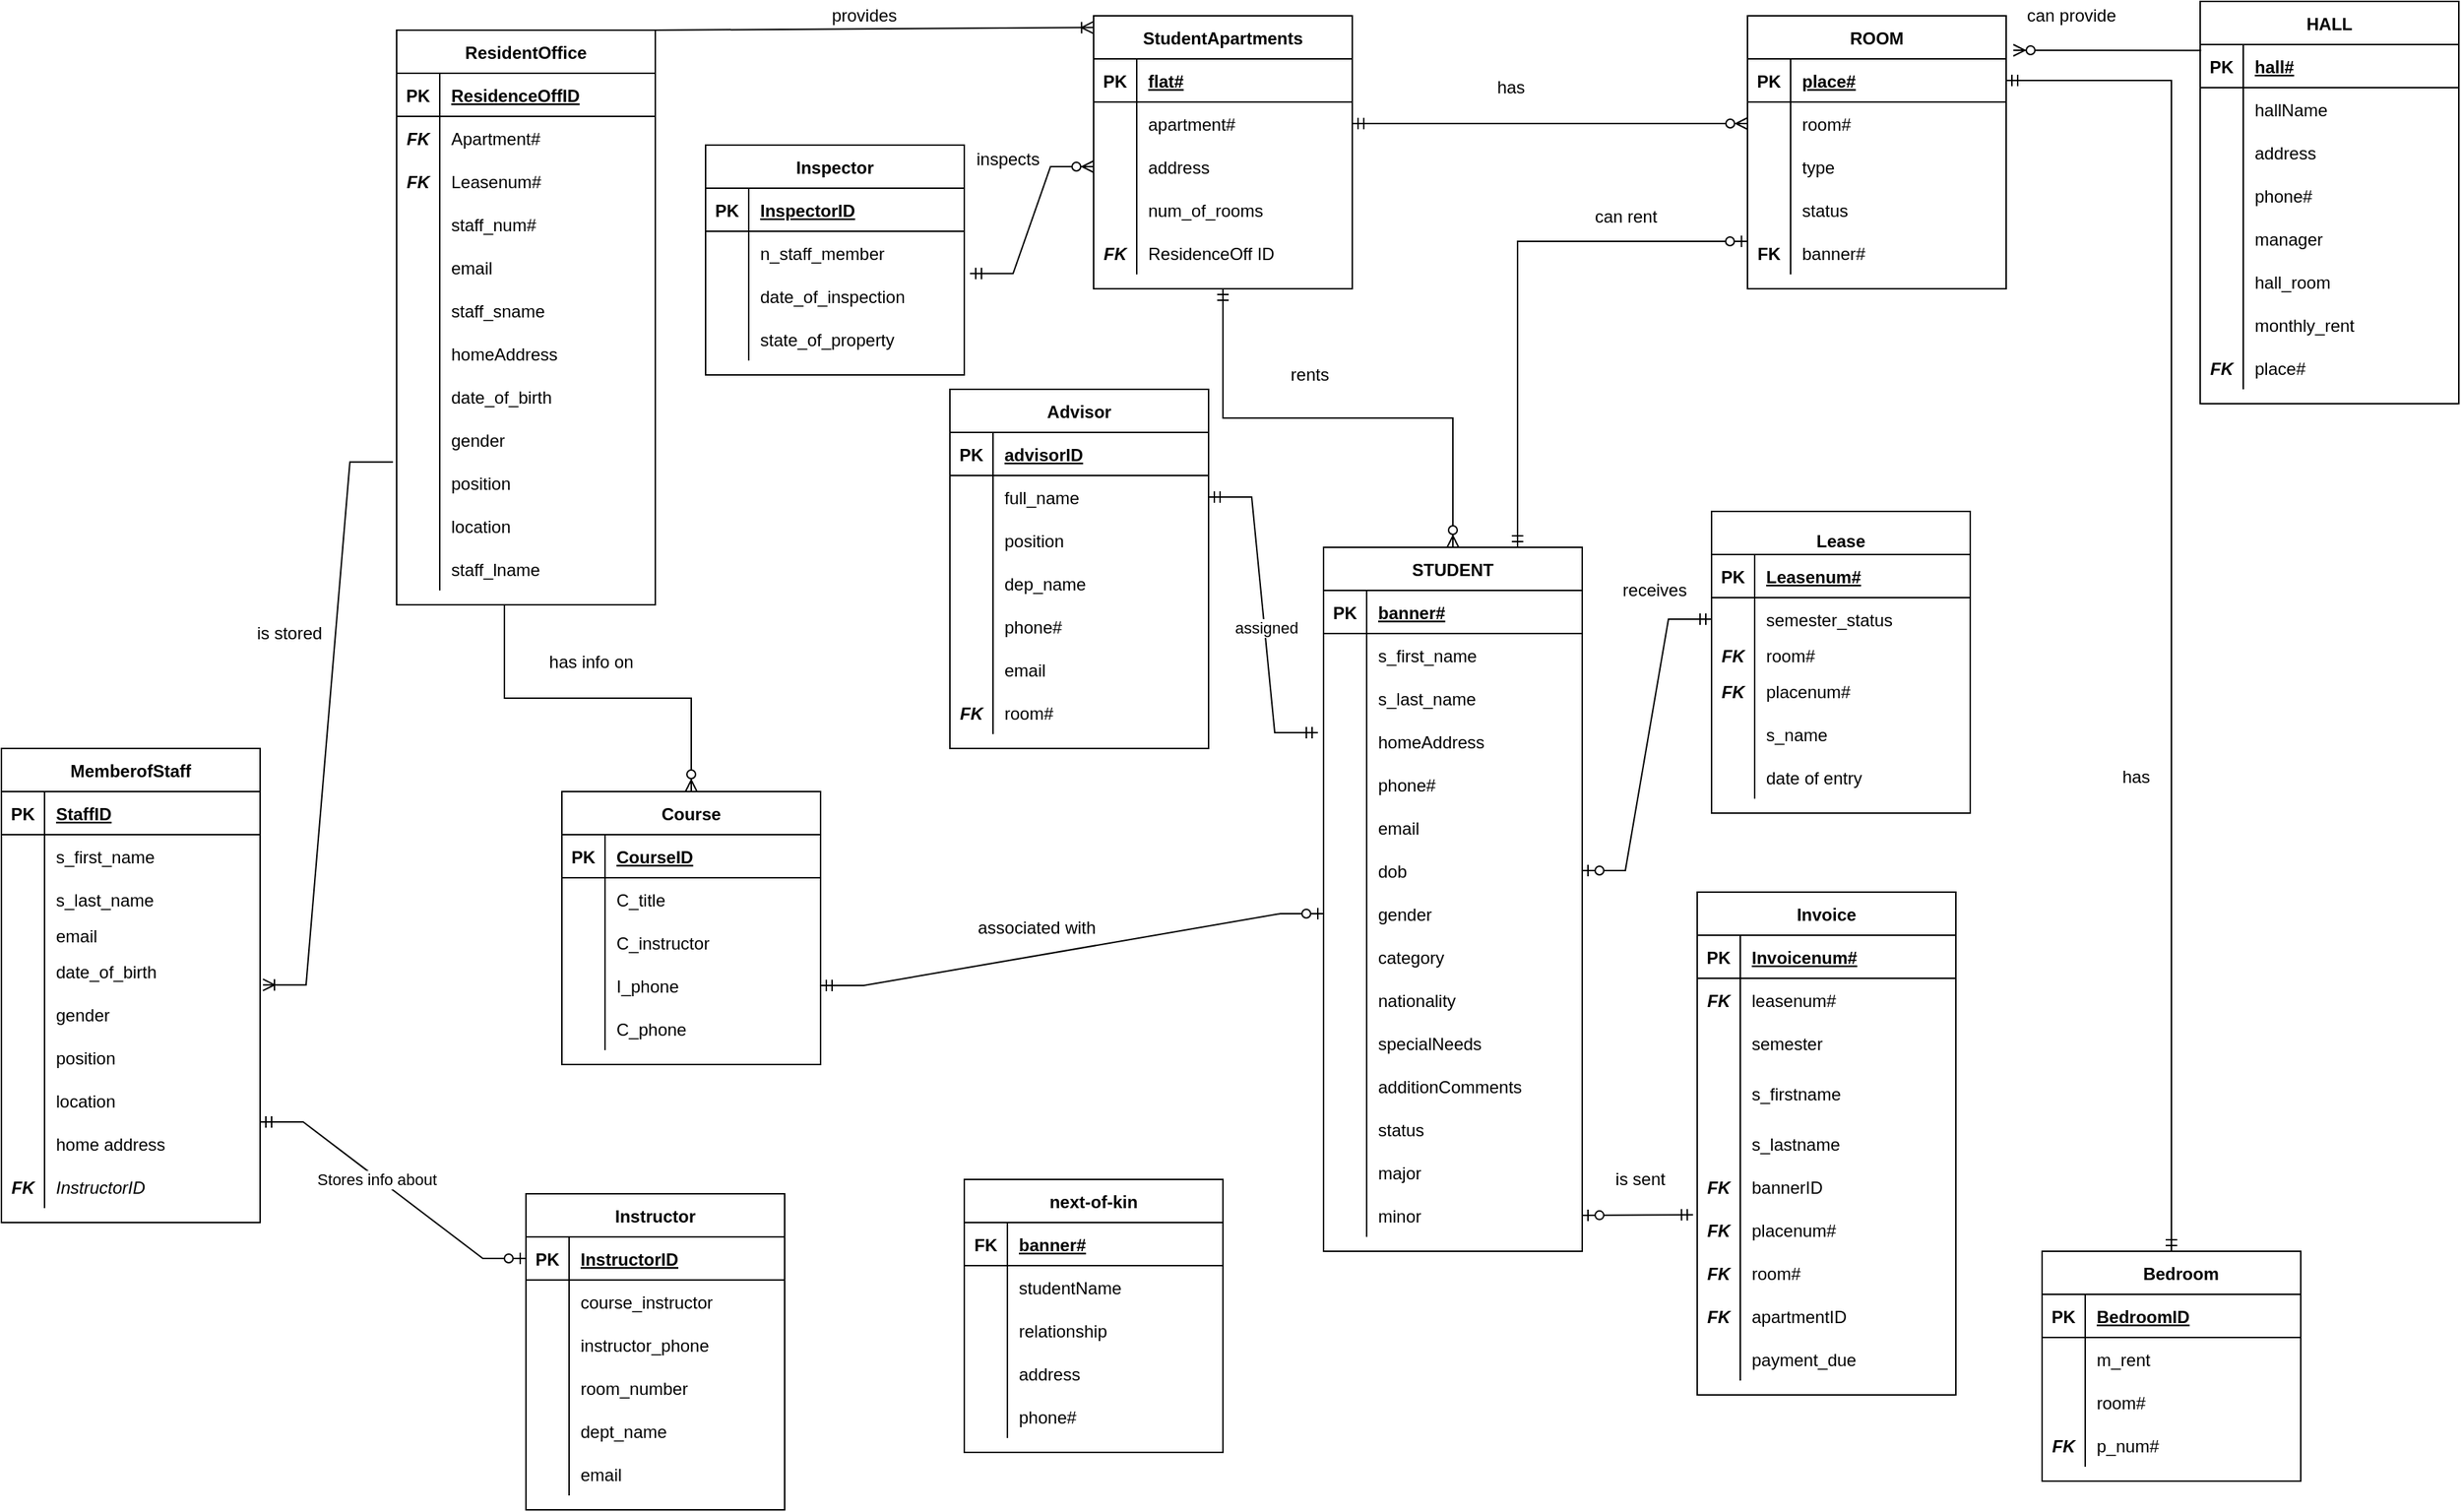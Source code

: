<mxfile version="20.0.1" type="device"><diagram id="a4xOwBBHqn-SvvYEEibP" name="Page-1"><mxGraphModel dx="2071" dy="676" grid="1" gridSize="10" guides="1" tooltips="1" connect="1" arrows="1" fold="1" page="1" pageScale="1" pageWidth="850" pageHeight="1100" math="0" shadow="0"><root><mxCell id="0"/><mxCell id="1" parent="0"/><mxCell id="YSMLHX-BvmlLdXryFHPo-1" value="STUDENT" style="shape=table;startSize=30;container=1;collapsible=1;childLayout=tableLayout;fixedRows=1;rowLines=0;fontStyle=1;align=center;resizeLast=1;" parent="1" vertex="1"><mxGeometry x="130" y="390" width="180" height="490" as="geometry"/></mxCell><mxCell id="YSMLHX-BvmlLdXryFHPo-2" value="" style="shape=tableRow;horizontal=0;startSize=0;swimlaneHead=0;swimlaneBody=0;fillColor=none;collapsible=0;dropTarget=0;points=[[0,0.5],[1,0.5]];portConstraint=eastwest;top=0;left=0;right=0;bottom=1;" parent="YSMLHX-BvmlLdXryFHPo-1" vertex="1"><mxGeometry y="30" width="180" height="30" as="geometry"/></mxCell><mxCell id="YSMLHX-BvmlLdXryFHPo-3" value="PK" style="shape=partialRectangle;connectable=0;fillColor=none;top=0;left=0;bottom=0;right=0;fontStyle=1;overflow=hidden;" parent="YSMLHX-BvmlLdXryFHPo-2" vertex="1"><mxGeometry width="30" height="30" as="geometry"><mxRectangle width="30" height="30" as="alternateBounds"/></mxGeometry></mxCell><mxCell id="YSMLHX-BvmlLdXryFHPo-4" value="banner#" style="shape=partialRectangle;connectable=0;fillColor=none;top=0;left=0;bottom=0;right=0;align=left;spacingLeft=6;fontStyle=5;overflow=hidden;" parent="YSMLHX-BvmlLdXryFHPo-2" vertex="1"><mxGeometry x="30" width="150" height="30" as="geometry"><mxRectangle width="150" height="30" as="alternateBounds"/></mxGeometry></mxCell><mxCell id="YSMLHX-BvmlLdXryFHPo-5" value="" style="shape=tableRow;horizontal=0;startSize=0;swimlaneHead=0;swimlaneBody=0;fillColor=none;collapsible=0;dropTarget=0;points=[[0,0.5],[1,0.5]];portConstraint=eastwest;top=0;left=0;right=0;bottom=0;" parent="YSMLHX-BvmlLdXryFHPo-1" vertex="1"><mxGeometry y="60" width="180" height="30" as="geometry"/></mxCell><mxCell id="YSMLHX-BvmlLdXryFHPo-6" value="" style="shape=partialRectangle;connectable=0;fillColor=none;top=0;left=0;bottom=0;right=0;editable=1;overflow=hidden;" parent="YSMLHX-BvmlLdXryFHPo-5" vertex="1"><mxGeometry width="30" height="30" as="geometry"><mxRectangle width="30" height="30" as="alternateBounds"/></mxGeometry></mxCell><mxCell id="YSMLHX-BvmlLdXryFHPo-7" value="s_first_name" style="shape=partialRectangle;connectable=0;fillColor=none;top=0;left=0;bottom=0;right=0;align=left;spacingLeft=6;overflow=hidden;" parent="YSMLHX-BvmlLdXryFHPo-5" vertex="1"><mxGeometry x="30" width="150" height="30" as="geometry"><mxRectangle width="150" height="30" as="alternateBounds"/></mxGeometry></mxCell><mxCell id="YSMLHX-BvmlLdXryFHPo-8" value="" style="shape=tableRow;horizontal=0;startSize=0;swimlaneHead=0;swimlaneBody=0;fillColor=none;collapsible=0;dropTarget=0;points=[[0,0.5],[1,0.5]];portConstraint=eastwest;top=0;left=0;right=0;bottom=0;" parent="YSMLHX-BvmlLdXryFHPo-1" vertex="1"><mxGeometry y="90" width="180" height="30" as="geometry"/></mxCell><mxCell id="YSMLHX-BvmlLdXryFHPo-9" value="" style="shape=partialRectangle;connectable=0;fillColor=none;top=0;left=0;bottom=0;right=0;editable=1;overflow=hidden;" parent="YSMLHX-BvmlLdXryFHPo-8" vertex="1"><mxGeometry width="30" height="30" as="geometry"><mxRectangle width="30" height="30" as="alternateBounds"/></mxGeometry></mxCell><mxCell id="YSMLHX-BvmlLdXryFHPo-10" value="s_last_name" style="shape=partialRectangle;connectable=0;fillColor=none;top=0;left=0;bottom=0;right=0;align=left;spacingLeft=6;overflow=hidden;" parent="YSMLHX-BvmlLdXryFHPo-8" vertex="1"><mxGeometry x="30" width="150" height="30" as="geometry"><mxRectangle width="150" height="30" as="alternateBounds"/></mxGeometry></mxCell><mxCell id="YSMLHX-BvmlLdXryFHPo-11" value="" style="shape=tableRow;horizontal=0;startSize=0;swimlaneHead=0;swimlaneBody=0;fillColor=none;collapsible=0;dropTarget=0;points=[[0,0.5],[1,0.5]];portConstraint=eastwest;top=0;left=0;right=0;bottom=0;" parent="YSMLHX-BvmlLdXryFHPo-1" vertex="1"><mxGeometry y="120" width="180" height="30" as="geometry"/></mxCell><mxCell id="YSMLHX-BvmlLdXryFHPo-12" value="" style="shape=partialRectangle;connectable=0;fillColor=none;top=0;left=0;bottom=0;right=0;editable=1;overflow=hidden;" parent="YSMLHX-BvmlLdXryFHPo-11" vertex="1"><mxGeometry width="30" height="30" as="geometry"><mxRectangle width="30" height="30" as="alternateBounds"/></mxGeometry></mxCell><mxCell id="YSMLHX-BvmlLdXryFHPo-13" value="homeAddress" style="shape=partialRectangle;connectable=0;fillColor=none;top=0;left=0;bottom=0;right=0;align=left;spacingLeft=6;overflow=hidden;" parent="YSMLHX-BvmlLdXryFHPo-11" vertex="1"><mxGeometry x="30" width="150" height="30" as="geometry"><mxRectangle width="150" height="30" as="alternateBounds"/></mxGeometry></mxCell><mxCell id="YSMLHX-BvmlLdXryFHPo-28" style="shape=tableRow;horizontal=0;startSize=0;swimlaneHead=0;swimlaneBody=0;fillColor=none;collapsible=0;dropTarget=0;points=[[0,0.5],[1,0.5]];portConstraint=eastwest;top=0;left=0;right=0;bottom=0;" parent="YSMLHX-BvmlLdXryFHPo-1" vertex="1"><mxGeometry y="150" width="180" height="30" as="geometry"/></mxCell><mxCell id="YSMLHX-BvmlLdXryFHPo-29" style="shape=partialRectangle;connectable=0;fillColor=none;top=0;left=0;bottom=0;right=0;editable=1;overflow=hidden;" parent="YSMLHX-BvmlLdXryFHPo-28" vertex="1"><mxGeometry width="30" height="30" as="geometry"><mxRectangle width="30" height="30" as="alternateBounds"/></mxGeometry></mxCell><mxCell id="YSMLHX-BvmlLdXryFHPo-30" value="phone#" style="shape=partialRectangle;connectable=0;fillColor=none;top=0;left=0;bottom=0;right=0;align=left;spacingLeft=6;overflow=hidden;" parent="YSMLHX-BvmlLdXryFHPo-28" vertex="1"><mxGeometry x="30" width="150" height="30" as="geometry"><mxRectangle width="150" height="30" as="alternateBounds"/></mxGeometry></mxCell><mxCell id="YSMLHX-BvmlLdXryFHPo-31" style="shape=tableRow;horizontal=0;startSize=0;swimlaneHead=0;swimlaneBody=0;fillColor=none;collapsible=0;dropTarget=0;points=[[0,0.5],[1,0.5]];portConstraint=eastwest;top=0;left=0;right=0;bottom=0;" parent="YSMLHX-BvmlLdXryFHPo-1" vertex="1"><mxGeometry y="180" width="180" height="30" as="geometry"/></mxCell><mxCell id="YSMLHX-BvmlLdXryFHPo-32" style="shape=partialRectangle;connectable=0;fillColor=none;top=0;left=0;bottom=0;right=0;editable=1;overflow=hidden;" parent="YSMLHX-BvmlLdXryFHPo-31" vertex="1"><mxGeometry width="30" height="30" as="geometry"><mxRectangle width="30" height="30" as="alternateBounds"/></mxGeometry></mxCell><mxCell id="YSMLHX-BvmlLdXryFHPo-33" value="email" style="shape=partialRectangle;connectable=0;fillColor=none;top=0;left=0;bottom=0;right=0;align=left;spacingLeft=6;overflow=hidden;" parent="YSMLHX-BvmlLdXryFHPo-31" vertex="1"><mxGeometry x="30" width="150" height="30" as="geometry"><mxRectangle width="150" height="30" as="alternateBounds"/></mxGeometry></mxCell><mxCell id="YSMLHX-BvmlLdXryFHPo-34" style="shape=tableRow;horizontal=0;startSize=0;swimlaneHead=0;swimlaneBody=0;fillColor=none;collapsible=0;dropTarget=0;points=[[0,0.5],[1,0.5]];portConstraint=eastwest;top=0;left=0;right=0;bottom=0;" parent="YSMLHX-BvmlLdXryFHPo-1" vertex="1"><mxGeometry y="210" width="180" height="30" as="geometry"/></mxCell><mxCell id="YSMLHX-BvmlLdXryFHPo-35" style="shape=partialRectangle;connectable=0;fillColor=none;top=0;left=0;bottom=0;right=0;editable=1;overflow=hidden;" parent="YSMLHX-BvmlLdXryFHPo-34" vertex="1"><mxGeometry width="30" height="30" as="geometry"><mxRectangle width="30" height="30" as="alternateBounds"/></mxGeometry></mxCell><mxCell id="YSMLHX-BvmlLdXryFHPo-36" value="dob" style="shape=partialRectangle;connectable=0;fillColor=none;top=0;left=0;bottom=0;right=0;align=left;spacingLeft=6;overflow=hidden;" parent="YSMLHX-BvmlLdXryFHPo-34" vertex="1"><mxGeometry x="30" width="150" height="30" as="geometry"><mxRectangle width="150" height="30" as="alternateBounds"/></mxGeometry></mxCell><mxCell id="YSMLHX-BvmlLdXryFHPo-37" style="shape=tableRow;horizontal=0;startSize=0;swimlaneHead=0;swimlaneBody=0;fillColor=none;collapsible=0;dropTarget=0;points=[[0,0.5],[1,0.5]];portConstraint=eastwest;top=0;left=0;right=0;bottom=0;" parent="YSMLHX-BvmlLdXryFHPo-1" vertex="1"><mxGeometry y="240" width="180" height="30" as="geometry"/></mxCell><mxCell id="YSMLHX-BvmlLdXryFHPo-38" style="shape=partialRectangle;connectable=0;fillColor=none;top=0;left=0;bottom=0;right=0;editable=1;overflow=hidden;" parent="YSMLHX-BvmlLdXryFHPo-37" vertex="1"><mxGeometry width="30" height="30" as="geometry"><mxRectangle width="30" height="30" as="alternateBounds"/></mxGeometry></mxCell><mxCell id="YSMLHX-BvmlLdXryFHPo-39" value="gender" style="shape=partialRectangle;connectable=0;fillColor=none;top=0;left=0;bottom=0;right=0;align=left;spacingLeft=6;overflow=hidden;" parent="YSMLHX-BvmlLdXryFHPo-37" vertex="1"><mxGeometry x="30" width="150" height="30" as="geometry"><mxRectangle width="150" height="30" as="alternateBounds"/></mxGeometry></mxCell><mxCell id="YSMLHX-BvmlLdXryFHPo-40" style="shape=tableRow;horizontal=0;startSize=0;swimlaneHead=0;swimlaneBody=0;fillColor=none;collapsible=0;dropTarget=0;points=[[0,0.5],[1,0.5]];portConstraint=eastwest;top=0;left=0;right=0;bottom=0;" parent="YSMLHX-BvmlLdXryFHPo-1" vertex="1"><mxGeometry y="270" width="180" height="30" as="geometry"/></mxCell><mxCell id="YSMLHX-BvmlLdXryFHPo-41" style="shape=partialRectangle;connectable=0;fillColor=none;top=0;left=0;bottom=0;right=0;editable=1;overflow=hidden;" parent="YSMLHX-BvmlLdXryFHPo-40" vertex="1"><mxGeometry width="30" height="30" as="geometry"><mxRectangle width="30" height="30" as="alternateBounds"/></mxGeometry></mxCell><mxCell id="YSMLHX-BvmlLdXryFHPo-42" value="category" style="shape=partialRectangle;connectable=0;fillColor=none;top=0;left=0;bottom=0;right=0;align=left;spacingLeft=6;overflow=hidden;" parent="YSMLHX-BvmlLdXryFHPo-40" vertex="1"><mxGeometry x="30" width="150" height="30" as="geometry"><mxRectangle width="150" height="30" as="alternateBounds"/></mxGeometry></mxCell><mxCell id="YSMLHX-BvmlLdXryFHPo-43" style="shape=tableRow;horizontal=0;startSize=0;swimlaneHead=0;swimlaneBody=0;fillColor=none;collapsible=0;dropTarget=0;points=[[0,0.5],[1,0.5]];portConstraint=eastwest;top=0;left=0;right=0;bottom=0;" parent="YSMLHX-BvmlLdXryFHPo-1" vertex="1"><mxGeometry y="300" width="180" height="30" as="geometry"/></mxCell><mxCell id="YSMLHX-BvmlLdXryFHPo-44" style="shape=partialRectangle;connectable=0;fillColor=none;top=0;left=0;bottom=0;right=0;editable=1;overflow=hidden;" parent="YSMLHX-BvmlLdXryFHPo-43" vertex="1"><mxGeometry width="30" height="30" as="geometry"><mxRectangle width="30" height="30" as="alternateBounds"/></mxGeometry></mxCell><mxCell id="YSMLHX-BvmlLdXryFHPo-45" value="nationality" style="shape=partialRectangle;connectable=0;fillColor=none;top=0;left=0;bottom=0;right=0;align=left;spacingLeft=6;overflow=hidden;" parent="YSMLHX-BvmlLdXryFHPo-43" vertex="1"><mxGeometry x="30" width="150" height="30" as="geometry"><mxRectangle width="150" height="30" as="alternateBounds"/></mxGeometry></mxCell><mxCell id="YSMLHX-BvmlLdXryFHPo-46" style="shape=tableRow;horizontal=0;startSize=0;swimlaneHead=0;swimlaneBody=0;fillColor=none;collapsible=0;dropTarget=0;points=[[0,0.5],[1,0.5]];portConstraint=eastwest;top=0;left=0;right=0;bottom=0;" parent="YSMLHX-BvmlLdXryFHPo-1" vertex="1"><mxGeometry y="330" width="180" height="30" as="geometry"/></mxCell><mxCell id="YSMLHX-BvmlLdXryFHPo-47" style="shape=partialRectangle;connectable=0;fillColor=none;top=0;left=0;bottom=0;right=0;editable=1;overflow=hidden;" parent="YSMLHX-BvmlLdXryFHPo-46" vertex="1"><mxGeometry width="30" height="30" as="geometry"><mxRectangle width="30" height="30" as="alternateBounds"/></mxGeometry></mxCell><mxCell id="YSMLHX-BvmlLdXryFHPo-48" value="specialNeeds" style="shape=partialRectangle;connectable=0;fillColor=none;top=0;left=0;bottom=0;right=0;align=left;spacingLeft=6;overflow=hidden;" parent="YSMLHX-BvmlLdXryFHPo-46" vertex="1"><mxGeometry x="30" width="150" height="30" as="geometry"><mxRectangle width="150" height="30" as="alternateBounds"/></mxGeometry></mxCell><mxCell id="YSMLHX-BvmlLdXryFHPo-49" style="shape=tableRow;horizontal=0;startSize=0;swimlaneHead=0;swimlaneBody=0;fillColor=none;collapsible=0;dropTarget=0;points=[[0,0.5],[1,0.5]];portConstraint=eastwest;top=0;left=0;right=0;bottom=0;" parent="YSMLHX-BvmlLdXryFHPo-1" vertex="1"><mxGeometry y="360" width="180" height="30" as="geometry"/></mxCell><mxCell id="YSMLHX-BvmlLdXryFHPo-50" style="shape=partialRectangle;connectable=0;fillColor=none;top=0;left=0;bottom=0;right=0;editable=1;overflow=hidden;" parent="YSMLHX-BvmlLdXryFHPo-49" vertex="1"><mxGeometry width="30" height="30" as="geometry"><mxRectangle width="30" height="30" as="alternateBounds"/></mxGeometry></mxCell><mxCell id="YSMLHX-BvmlLdXryFHPo-51" value="additionComments" style="shape=partialRectangle;connectable=0;fillColor=none;top=0;left=0;bottom=0;right=0;align=left;spacingLeft=6;overflow=hidden;" parent="YSMLHX-BvmlLdXryFHPo-49" vertex="1"><mxGeometry x="30" width="150" height="30" as="geometry"><mxRectangle width="150" height="30" as="alternateBounds"/></mxGeometry></mxCell><mxCell id="YSMLHX-BvmlLdXryFHPo-52" style="shape=tableRow;horizontal=0;startSize=0;swimlaneHead=0;swimlaneBody=0;fillColor=none;collapsible=0;dropTarget=0;points=[[0,0.5],[1,0.5]];portConstraint=eastwest;top=0;left=0;right=0;bottom=0;" parent="YSMLHX-BvmlLdXryFHPo-1" vertex="1"><mxGeometry y="390" width="180" height="30" as="geometry"/></mxCell><mxCell id="YSMLHX-BvmlLdXryFHPo-53" style="shape=partialRectangle;connectable=0;fillColor=none;top=0;left=0;bottom=0;right=0;editable=1;overflow=hidden;" parent="YSMLHX-BvmlLdXryFHPo-52" vertex="1"><mxGeometry width="30" height="30" as="geometry"><mxRectangle width="30" height="30" as="alternateBounds"/></mxGeometry></mxCell><mxCell id="YSMLHX-BvmlLdXryFHPo-54" value="status" style="shape=partialRectangle;connectable=0;fillColor=none;top=0;left=0;bottom=0;right=0;align=left;spacingLeft=6;overflow=hidden;" parent="YSMLHX-BvmlLdXryFHPo-52" vertex="1"><mxGeometry x="30" width="150" height="30" as="geometry"><mxRectangle width="150" height="30" as="alternateBounds"/></mxGeometry></mxCell><mxCell id="YSMLHX-BvmlLdXryFHPo-55" style="shape=tableRow;horizontal=0;startSize=0;swimlaneHead=0;swimlaneBody=0;fillColor=none;collapsible=0;dropTarget=0;points=[[0,0.5],[1,0.5]];portConstraint=eastwest;top=0;left=0;right=0;bottom=0;" parent="YSMLHX-BvmlLdXryFHPo-1" vertex="1"><mxGeometry y="420" width="180" height="30" as="geometry"/></mxCell><mxCell id="YSMLHX-BvmlLdXryFHPo-56" style="shape=partialRectangle;connectable=0;fillColor=none;top=0;left=0;bottom=0;right=0;editable=1;overflow=hidden;" parent="YSMLHX-BvmlLdXryFHPo-55" vertex="1"><mxGeometry width="30" height="30" as="geometry"><mxRectangle width="30" height="30" as="alternateBounds"/></mxGeometry></mxCell><mxCell id="YSMLHX-BvmlLdXryFHPo-57" value="major" style="shape=partialRectangle;connectable=0;fillColor=none;top=0;left=0;bottom=0;right=0;align=left;spacingLeft=6;overflow=hidden;" parent="YSMLHX-BvmlLdXryFHPo-55" vertex="1"><mxGeometry x="30" width="150" height="30" as="geometry"><mxRectangle width="150" height="30" as="alternateBounds"/></mxGeometry></mxCell><mxCell id="YSMLHX-BvmlLdXryFHPo-58" style="shape=tableRow;horizontal=0;startSize=0;swimlaneHead=0;swimlaneBody=0;fillColor=none;collapsible=0;dropTarget=0;points=[[0,0.5],[1,0.5]];portConstraint=eastwest;top=0;left=0;right=0;bottom=0;" parent="YSMLHX-BvmlLdXryFHPo-1" vertex="1"><mxGeometry y="450" width="180" height="30" as="geometry"/></mxCell><mxCell id="YSMLHX-BvmlLdXryFHPo-59" style="shape=partialRectangle;connectable=0;fillColor=none;top=0;left=0;bottom=0;right=0;editable=1;overflow=hidden;" parent="YSMLHX-BvmlLdXryFHPo-58" vertex="1"><mxGeometry width="30" height="30" as="geometry"><mxRectangle width="30" height="30" as="alternateBounds"/></mxGeometry></mxCell><mxCell id="YSMLHX-BvmlLdXryFHPo-60" value="minor" style="shape=partialRectangle;connectable=0;fillColor=none;top=0;left=0;bottom=0;right=0;align=left;spacingLeft=6;overflow=hidden;" parent="YSMLHX-BvmlLdXryFHPo-58" vertex="1"><mxGeometry x="30" width="150" height="30" as="geometry"><mxRectangle width="150" height="30" as="alternateBounds"/></mxGeometry></mxCell><mxCell id="YSMLHX-BvmlLdXryFHPo-61" value="ROOM" style="shape=table;startSize=30;container=1;collapsible=1;childLayout=tableLayout;fixedRows=1;rowLines=0;fontStyle=1;align=center;resizeLast=1;" parent="1" vertex="1"><mxGeometry x="425" y="20" width="180" height="190" as="geometry"/></mxCell><mxCell id="YSMLHX-BvmlLdXryFHPo-62" value="" style="shape=tableRow;horizontal=0;startSize=0;swimlaneHead=0;swimlaneBody=0;fillColor=none;collapsible=0;dropTarget=0;points=[[0,0.5],[1,0.5]];portConstraint=eastwest;top=0;left=0;right=0;bottom=1;" parent="YSMLHX-BvmlLdXryFHPo-61" vertex="1"><mxGeometry y="30" width="180" height="30" as="geometry"/></mxCell><mxCell id="YSMLHX-BvmlLdXryFHPo-63" value="PK" style="shape=partialRectangle;connectable=0;fillColor=none;top=0;left=0;bottom=0;right=0;fontStyle=1;overflow=hidden;" parent="YSMLHX-BvmlLdXryFHPo-62" vertex="1"><mxGeometry width="30" height="30" as="geometry"><mxRectangle width="30" height="30" as="alternateBounds"/></mxGeometry></mxCell><mxCell id="YSMLHX-BvmlLdXryFHPo-64" value="place#" style="shape=partialRectangle;connectable=0;fillColor=none;top=0;left=0;bottom=0;right=0;align=left;spacingLeft=6;fontStyle=5;overflow=hidden;" parent="YSMLHX-BvmlLdXryFHPo-62" vertex="1"><mxGeometry x="30" width="150" height="30" as="geometry"><mxRectangle width="150" height="30" as="alternateBounds"/></mxGeometry></mxCell><mxCell id="fB_sh-0SQiYqwgmw5obP-7" style="shape=tableRow;horizontal=0;startSize=0;swimlaneHead=0;swimlaneBody=0;fillColor=none;collapsible=0;dropTarget=0;points=[[0,0.5],[1,0.5]];portConstraint=eastwest;top=0;left=0;right=0;bottom=0;" parent="YSMLHX-BvmlLdXryFHPo-61" vertex="1"><mxGeometry y="60" width="180" height="30" as="geometry"/></mxCell><mxCell id="fB_sh-0SQiYqwgmw5obP-8" style="shape=partialRectangle;connectable=0;fillColor=none;top=0;left=0;bottom=0;right=0;editable=1;overflow=hidden;" parent="fB_sh-0SQiYqwgmw5obP-7" vertex="1"><mxGeometry width="30" height="30" as="geometry"><mxRectangle width="30" height="30" as="alternateBounds"/></mxGeometry></mxCell><mxCell id="fB_sh-0SQiYqwgmw5obP-9" value="room#" style="shape=partialRectangle;connectable=0;fillColor=none;top=0;left=0;bottom=0;right=0;align=left;spacingLeft=6;overflow=hidden;" parent="fB_sh-0SQiYqwgmw5obP-7" vertex="1"><mxGeometry x="30" width="150" height="30" as="geometry"><mxRectangle width="150" height="30" as="alternateBounds"/></mxGeometry></mxCell><mxCell id="YSMLHX-BvmlLdXryFHPo-65" value="" style="shape=tableRow;horizontal=0;startSize=0;swimlaneHead=0;swimlaneBody=0;fillColor=none;collapsible=0;dropTarget=0;points=[[0,0.5],[1,0.5]];portConstraint=eastwest;top=0;left=0;right=0;bottom=0;" parent="YSMLHX-BvmlLdXryFHPo-61" vertex="1"><mxGeometry y="90" width="180" height="30" as="geometry"/></mxCell><mxCell id="YSMLHX-BvmlLdXryFHPo-66" value="" style="shape=partialRectangle;connectable=0;fillColor=none;top=0;left=0;bottom=0;right=0;editable=1;overflow=hidden;" parent="YSMLHX-BvmlLdXryFHPo-65" vertex="1"><mxGeometry width="30" height="30" as="geometry"><mxRectangle width="30" height="30" as="alternateBounds"/></mxGeometry></mxCell><mxCell id="YSMLHX-BvmlLdXryFHPo-67" value="type" style="shape=partialRectangle;connectable=0;fillColor=none;top=0;left=0;bottom=0;right=0;align=left;spacingLeft=6;overflow=hidden;" parent="YSMLHX-BvmlLdXryFHPo-65" vertex="1"><mxGeometry x="30" width="150" height="30" as="geometry"><mxRectangle width="150" height="30" as="alternateBounds"/></mxGeometry></mxCell><mxCell id="YSMLHX-BvmlLdXryFHPo-68" value="" style="shape=tableRow;horizontal=0;startSize=0;swimlaneHead=0;swimlaneBody=0;fillColor=none;collapsible=0;dropTarget=0;points=[[0,0.5],[1,0.5]];portConstraint=eastwest;top=0;left=0;right=0;bottom=0;" parent="YSMLHX-BvmlLdXryFHPo-61" vertex="1"><mxGeometry y="120" width="180" height="30" as="geometry"/></mxCell><mxCell id="YSMLHX-BvmlLdXryFHPo-69" value="" style="shape=partialRectangle;connectable=0;fillColor=none;top=0;left=0;bottom=0;right=0;editable=1;overflow=hidden;" parent="YSMLHX-BvmlLdXryFHPo-68" vertex="1"><mxGeometry width="30" height="30" as="geometry"><mxRectangle width="30" height="30" as="alternateBounds"/></mxGeometry></mxCell><mxCell id="YSMLHX-BvmlLdXryFHPo-70" value="status" style="shape=partialRectangle;connectable=0;fillColor=none;top=0;left=0;bottom=0;right=0;align=left;spacingLeft=6;overflow=hidden;" parent="YSMLHX-BvmlLdXryFHPo-68" vertex="1"><mxGeometry x="30" width="150" height="30" as="geometry"><mxRectangle width="150" height="30" as="alternateBounds"/></mxGeometry></mxCell><mxCell id="YSMLHX-BvmlLdXryFHPo-71" value="" style="shape=tableRow;horizontal=0;startSize=0;swimlaneHead=0;swimlaneBody=0;fillColor=none;collapsible=0;dropTarget=0;points=[[0,0.5],[1,0.5]];portConstraint=eastwest;top=0;left=0;right=0;bottom=0;" parent="YSMLHX-BvmlLdXryFHPo-61" vertex="1"><mxGeometry y="150" width="180" height="30" as="geometry"/></mxCell><mxCell id="YSMLHX-BvmlLdXryFHPo-72" value="FK" style="shape=partialRectangle;connectable=0;fillColor=none;top=0;left=0;bottom=0;right=0;editable=1;overflow=hidden;fontStyle=1" parent="YSMLHX-BvmlLdXryFHPo-71" vertex="1"><mxGeometry width="30" height="30" as="geometry"><mxRectangle width="30" height="30" as="alternateBounds"/></mxGeometry></mxCell><mxCell id="YSMLHX-BvmlLdXryFHPo-73" value="banner#" style="shape=partialRectangle;connectable=0;fillColor=none;top=0;left=0;bottom=0;right=0;align=left;spacingLeft=6;overflow=hidden;" parent="YSMLHX-BvmlLdXryFHPo-71" vertex="1"><mxGeometry x="30" width="150" height="30" as="geometry"><mxRectangle width="150" height="30" as="alternateBounds"/></mxGeometry></mxCell><mxCell id="7i5gyVd6bibeP5HE_s3P-4" value="Advisor" style="shape=table;startSize=30;container=1;collapsible=1;childLayout=tableLayout;fixedRows=1;rowLines=0;fontStyle=1;align=center;resizeLast=1;" parent="1" vertex="1"><mxGeometry x="-130" y="280" width="180" height="250" as="geometry"/></mxCell><mxCell id="7i5gyVd6bibeP5HE_s3P-5" value="" style="shape=tableRow;horizontal=0;startSize=0;swimlaneHead=0;swimlaneBody=0;fillColor=none;collapsible=0;dropTarget=0;points=[[0,0.5],[1,0.5]];portConstraint=eastwest;top=0;left=0;right=0;bottom=1;" parent="7i5gyVd6bibeP5HE_s3P-4" vertex="1"><mxGeometry y="30" width="180" height="30" as="geometry"/></mxCell><mxCell id="7i5gyVd6bibeP5HE_s3P-6" value="PK" style="shape=partialRectangle;connectable=0;fillColor=none;top=0;left=0;bottom=0;right=0;fontStyle=1;overflow=hidden;" parent="7i5gyVd6bibeP5HE_s3P-5" vertex="1"><mxGeometry width="30" height="30" as="geometry"><mxRectangle width="30" height="30" as="alternateBounds"/></mxGeometry></mxCell><mxCell id="7i5gyVd6bibeP5HE_s3P-7" value="advisorID" style="shape=partialRectangle;connectable=0;fillColor=none;top=0;left=0;bottom=0;right=0;align=left;spacingLeft=6;fontStyle=5;overflow=hidden;" parent="7i5gyVd6bibeP5HE_s3P-5" vertex="1"><mxGeometry x="30" width="150" height="30" as="geometry"><mxRectangle width="150" height="30" as="alternateBounds"/></mxGeometry></mxCell><mxCell id="7i5gyVd6bibeP5HE_s3P-8" value="" style="shape=tableRow;horizontal=0;startSize=0;swimlaneHead=0;swimlaneBody=0;fillColor=none;collapsible=0;dropTarget=0;points=[[0,0.5],[1,0.5]];portConstraint=eastwest;top=0;left=0;right=0;bottom=0;" parent="7i5gyVd6bibeP5HE_s3P-4" vertex="1"><mxGeometry y="60" width="180" height="30" as="geometry"/></mxCell><mxCell id="7i5gyVd6bibeP5HE_s3P-9" value="" style="shape=partialRectangle;connectable=0;fillColor=none;top=0;left=0;bottom=0;right=0;editable=1;overflow=hidden;" parent="7i5gyVd6bibeP5HE_s3P-8" vertex="1"><mxGeometry width="30" height="30" as="geometry"><mxRectangle width="30" height="30" as="alternateBounds"/></mxGeometry></mxCell><mxCell id="7i5gyVd6bibeP5HE_s3P-10" value="full_name" style="shape=partialRectangle;connectable=0;fillColor=none;top=0;left=0;bottom=0;right=0;align=left;spacingLeft=6;overflow=hidden;" parent="7i5gyVd6bibeP5HE_s3P-8" vertex="1"><mxGeometry x="30" width="150" height="30" as="geometry"><mxRectangle width="150" height="30" as="alternateBounds"/></mxGeometry></mxCell><mxCell id="7i5gyVd6bibeP5HE_s3P-11" value="" style="shape=tableRow;horizontal=0;startSize=0;swimlaneHead=0;swimlaneBody=0;fillColor=none;collapsible=0;dropTarget=0;points=[[0,0.5],[1,0.5]];portConstraint=eastwest;top=0;left=0;right=0;bottom=0;" parent="7i5gyVd6bibeP5HE_s3P-4" vertex="1"><mxGeometry y="90" width="180" height="30" as="geometry"/></mxCell><mxCell id="7i5gyVd6bibeP5HE_s3P-12" value="" style="shape=partialRectangle;connectable=0;fillColor=none;top=0;left=0;bottom=0;right=0;editable=1;overflow=hidden;" parent="7i5gyVd6bibeP5HE_s3P-11" vertex="1"><mxGeometry width="30" height="30" as="geometry"><mxRectangle width="30" height="30" as="alternateBounds"/></mxGeometry></mxCell><mxCell id="7i5gyVd6bibeP5HE_s3P-13" value="position" style="shape=partialRectangle;connectable=0;fillColor=none;top=0;left=0;bottom=0;right=0;align=left;spacingLeft=6;overflow=hidden;" parent="7i5gyVd6bibeP5HE_s3P-11" vertex="1"><mxGeometry x="30" width="150" height="30" as="geometry"><mxRectangle width="150" height="30" as="alternateBounds"/></mxGeometry></mxCell><mxCell id="7i5gyVd6bibeP5HE_s3P-14" value="" style="shape=tableRow;horizontal=0;startSize=0;swimlaneHead=0;swimlaneBody=0;fillColor=none;collapsible=0;dropTarget=0;points=[[0,0.5],[1,0.5]];portConstraint=eastwest;top=0;left=0;right=0;bottom=0;" parent="7i5gyVd6bibeP5HE_s3P-4" vertex="1"><mxGeometry y="120" width="180" height="30" as="geometry"/></mxCell><mxCell id="7i5gyVd6bibeP5HE_s3P-15" value="" style="shape=partialRectangle;connectable=0;fillColor=none;top=0;left=0;bottom=0;right=0;editable=1;overflow=hidden;" parent="7i5gyVd6bibeP5HE_s3P-14" vertex="1"><mxGeometry width="30" height="30" as="geometry"><mxRectangle width="30" height="30" as="alternateBounds"/></mxGeometry></mxCell><mxCell id="7i5gyVd6bibeP5HE_s3P-16" value="dep_name" style="shape=partialRectangle;connectable=0;fillColor=none;top=0;left=0;bottom=0;right=0;align=left;spacingLeft=6;overflow=hidden;" parent="7i5gyVd6bibeP5HE_s3P-14" vertex="1"><mxGeometry x="30" width="150" height="30" as="geometry"><mxRectangle width="150" height="30" as="alternateBounds"/></mxGeometry></mxCell><mxCell id="7i5gyVd6bibeP5HE_s3P-17" style="shape=tableRow;horizontal=0;startSize=0;swimlaneHead=0;swimlaneBody=0;fillColor=none;collapsible=0;dropTarget=0;points=[[0,0.5],[1,0.5]];portConstraint=eastwest;top=0;left=0;right=0;bottom=0;" parent="7i5gyVd6bibeP5HE_s3P-4" vertex="1"><mxGeometry y="150" width="180" height="30" as="geometry"/></mxCell><mxCell id="7i5gyVd6bibeP5HE_s3P-18" style="shape=partialRectangle;connectable=0;fillColor=none;top=0;left=0;bottom=0;right=0;editable=1;overflow=hidden;" parent="7i5gyVd6bibeP5HE_s3P-17" vertex="1"><mxGeometry width="30" height="30" as="geometry"><mxRectangle width="30" height="30" as="alternateBounds"/></mxGeometry></mxCell><mxCell id="7i5gyVd6bibeP5HE_s3P-19" value="phone#" style="shape=partialRectangle;connectable=0;fillColor=none;top=0;left=0;bottom=0;right=0;align=left;spacingLeft=6;overflow=hidden;" parent="7i5gyVd6bibeP5HE_s3P-17" vertex="1"><mxGeometry x="30" width="150" height="30" as="geometry"><mxRectangle width="150" height="30" as="alternateBounds"/></mxGeometry></mxCell><mxCell id="7i5gyVd6bibeP5HE_s3P-20" style="shape=tableRow;horizontal=0;startSize=0;swimlaneHead=0;swimlaneBody=0;fillColor=none;collapsible=0;dropTarget=0;points=[[0,0.5],[1,0.5]];portConstraint=eastwest;top=0;left=0;right=0;bottom=0;" parent="7i5gyVd6bibeP5HE_s3P-4" vertex="1"><mxGeometry y="180" width="180" height="30" as="geometry"/></mxCell><mxCell id="7i5gyVd6bibeP5HE_s3P-21" style="shape=partialRectangle;connectable=0;fillColor=none;top=0;left=0;bottom=0;right=0;editable=1;overflow=hidden;" parent="7i5gyVd6bibeP5HE_s3P-20" vertex="1"><mxGeometry width="30" height="30" as="geometry"><mxRectangle width="30" height="30" as="alternateBounds"/></mxGeometry></mxCell><mxCell id="7i5gyVd6bibeP5HE_s3P-22" value="email" style="shape=partialRectangle;connectable=0;fillColor=none;top=0;left=0;bottom=0;right=0;align=left;spacingLeft=6;overflow=hidden;" parent="7i5gyVd6bibeP5HE_s3P-20" vertex="1"><mxGeometry x="30" width="150" height="30" as="geometry"><mxRectangle width="150" height="30" as="alternateBounds"/></mxGeometry></mxCell><mxCell id="7i5gyVd6bibeP5HE_s3P-23" style="shape=tableRow;horizontal=0;startSize=0;swimlaneHead=0;swimlaneBody=0;fillColor=none;collapsible=0;dropTarget=0;points=[[0,0.5],[1,0.5]];portConstraint=eastwest;top=0;left=0;right=0;bottom=0;" parent="7i5gyVd6bibeP5HE_s3P-4" vertex="1"><mxGeometry y="210" width="180" height="30" as="geometry"/></mxCell><mxCell id="7i5gyVd6bibeP5HE_s3P-24" value="FK" style="shape=partialRectangle;connectable=0;fillColor=none;top=0;left=0;bottom=0;right=0;editable=1;overflow=hidden;fontStyle=3" parent="7i5gyVd6bibeP5HE_s3P-23" vertex="1"><mxGeometry width="30" height="30" as="geometry"><mxRectangle width="30" height="30" as="alternateBounds"/></mxGeometry></mxCell><mxCell id="7i5gyVd6bibeP5HE_s3P-25" value="room#" style="shape=partialRectangle;connectable=0;fillColor=none;top=0;left=0;bottom=0;right=0;align=left;spacingLeft=6;overflow=hidden;" parent="7i5gyVd6bibeP5HE_s3P-23" vertex="1"><mxGeometry x="30" width="150" height="30" as="geometry"><mxRectangle width="150" height="30" as="alternateBounds"/></mxGeometry></mxCell><mxCell id="7i5gyVd6bibeP5HE_s3P-26" value="" style="edgeStyle=entityRelationEdgeStyle;fontSize=12;html=1;endArrow=ERmandOne;startArrow=ERmandOne;rounded=0;entryX=1;entryY=0.5;entryDx=0;entryDy=0;exitX=-0.022;exitY=0.3;exitDx=0;exitDy=0;exitPerimeter=0;" parent="1" source="YSMLHX-BvmlLdXryFHPo-11" target="7i5gyVd6bibeP5HE_s3P-8" edge="1"><mxGeometry width="100" height="100" relative="1" as="geometry"><mxPoint x="310" y="180" as="sourcePoint"/><mxPoint x="420" y="300" as="targetPoint"/></mxGeometry></mxCell><mxCell id="7i5gyVd6bibeP5HE_s3P-27" value="assigned" style="edgeLabel;html=1;align=center;verticalAlign=middle;resizable=0;points=[];" parent="7i5gyVd6bibeP5HE_s3P-26" vertex="1" connectable="0"><mxGeometry x="-0.076" y="-1" relative="1" as="geometry"><mxPoint as="offset"/></mxGeometry></mxCell><mxCell id="7i5gyVd6bibeP5HE_s3P-29" value="HALL" style="shape=table;startSize=30;container=1;collapsible=1;childLayout=tableLayout;fixedRows=1;rowLines=0;fontStyle=1;align=center;resizeLast=1;" parent="1" vertex="1"><mxGeometry x="740" y="10" width="180" height="280" as="geometry"/></mxCell><mxCell id="7i5gyVd6bibeP5HE_s3P-30" value="" style="shape=tableRow;horizontal=0;startSize=0;swimlaneHead=0;swimlaneBody=0;fillColor=none;collapsible=0;dropTarget=0;points=[[0,0.5],[1,0.5]];portConstraint=eastwest;top=0;left=0;right=0;bottom=1;" parent="7i5gyVd6bibeP5HE_s3P-29" vertex="1"><mxGeometry y="30" width="180" height="30" as="geometry"/></mxCell><mxCell id="7i5gyVd6bibeP5HE_s3P-31" value="PK" style="shape=partialRectangle;connectable=0;fillColor=none;top=0;left=0;bottom=0;right=0;fontStyle=1;overflow=hidden;" parent="7i5gyVd6bibeP5HE_s3P-30" vertex="1"><mxGeometry width="30" height="30" as="geometry"><mxRectangle width="30" height="30" as="alternateBounds"/></mxGeometry></mxCell><mxCell id="7i5gyVd6bibeP5HE_s3P-32" value="hall#" style="shape=partialRectangle;connectable=0;fillColor=none;top=0;left=0;bottom=0;right=0;align=left;spacingLeft=6;fontStyle=5;overflow=hidden;" parent="7i5gyVd6bibeP5HE_s3P-30" vertex="1"><mxGeometry x="30" width="150" height="30" as="geometry"><mxRectangle width="150" height="30" as="alternateBounds"/></mxGeometry></mxCell><mxCell id="7i5gyVd6bibeP5HE_s3P-64" style="shape=tableRow;horizontal=0;startSize=0;swimlaneHead=0;swimlaneBody=0;fillColor=none;collapsible=0;dropTarget=0;points=[[0,0.5],[1,0.5]];portConstraint=eastwest;top=0;left=0;right=0;bottom=0;" parent="7i5gyVd6bibeP5HE_s3P-29" vertex="1"><mxGeometry y="60" width="180" height="30" as="geometry"/></mxCell><mxCell id="7i5gyVd6bibeP5HE_s3P-65" style="shape=partialRectangle;connectable=0;fillColor=none;top=0;left=0;bottom=0;right=0;editable=1;overflow=hidden;" parent="7i5gyVd6bibeP5HE_s3P-64" vertex="1"><mxGeometry width="30" height="30" as="geometry"><mxRectangle width="30" height="30" as="alternateBounds"/></mxGeometry></mxCell><mxCell id="7i5gyVd6bibeP5HE_s3P-66" value="hallName" style="shape=partialRectangle;connectable=0;fillColor=none;top=0;left=0;bottom=0;right=0;align=left;spacingLeft=6;overflow=hidden;" parent="7i5gyVd6bibeP5HE_s3P-64" vertex="1"><mxGeometry x="30" width="150" height="30" as="geometry"><mxRectangle width="150" height="30" as="alternateBounds"/></mxGeometry></mxCell><mxCell id="7i5gyVd6bibeP5HE_s3P-33" value="" style="shape=tableRow;horizontal=0;startSize=0;swimlaneHead=0;swimlaneBody=0;fillColor=none;collapsible=0;dropTarget=0;points=[[0,0.5],[1,0.5]];portConstraint=eastwest;top=0;left=0;right=0;bottom=0;" parent="7i5gyVd6bibeP5HE_s3P-29" vertex="1"><mxGeometry y="90" width="180" height="30" as="geometry"/></mxCell><mxCell id="7i5gyVd6bibeP5HE_s3P-34" value="" style="shape=partialRectangle;connectable=0;fillColor=none;top=0;left=0;bottom=0;right=0;editable=1;overflow=hidden;" parent="7i5gyVd6bibeP5HE_s3P-33" vertex="1"><mxGeometry width="30" height="30" as="geometry"><mxRectangle width="30" height="30" as="alternateBounds"/></mxGeometry></mxCell><mxCell id="7i5gyVd6bibeP5HE_s3P-35" value="address" style="shape=partialRectangle;connectable=0;fillColor=none;top=0;left=0;bottom=0;right=0;align=left;spacingLeft=6;overflow=hidden;" parent="7i5gyVd6bibeP5HE_s3P-33" vertex="1"><mxGeometry x="30" width="150" height="30" as="geometry"><mxRectangle width="150" height="30" as="alternateBounds"/></mxGeometry></mxCell><mxCell id="7i5gyVd6bibeP5HE_s3P-36" value="" style="shape=tableRow;horizontal=0;startSize=0;swimlaneHead=0;swimlaneBody=0;fillColor=none;collapsible=0;dropTarget=0;points=[[0,0.5],[1,0.5]];portConstraint=eastwest;top=0;left=0;right=0;bottom=0;" parent="7i5gyVd6bibeP5HE_s3P-29" vertex="1"><mxGeometry y="120" width="180" height="30" as="geometry"/></mxCell><mxCell id="7i5gyVd6bibeP5HE_s3P-37" value="" style="shape=partialRectangle;connectable=0;fillColor=none;top=0;left=0;bottom=0;right=0;editable=1;overflow=hidden;" parent="7i5gyVd6bibeP5HE_s3P-36" vertex="1"><mxGeometry width="30" height="30" as="geometry"><mxRectangle width="30" height="30" as="alternateBounds"/></mxGeometry></mxCell><mxCell id="7i5gyVd6bibeP5HE_s3P-38" value="phone#" style="shape=partialRectangle;connectable=0;fillColor=none;top=0;left=0;bottom=0;right=0;align=left;spacingLeft=6;overflow=hidden;" parent="7i5gyVd6bibeP5HE_s3P-36" vertex="1"><mxGeometry x="30" width="150" height="30" as="geometry"><mxRectangle width="150" height="30" as="alternateBounds"/></mxGeometry></mxCell><mxCell id="7i5gyVd6bibeP5HE_s3P-39" value="" style="shape=tableRow;horizontal=0;startSize=0;swimlaneHead=0;swimlaneBody=0;fillColor=none;collapsible=0;dropTarget=0;points=[[0,0.5],[1,0.5]];portConstraint=eastwest;top=0;left=0;right=0;bottom=0;" parent="7i5gyVd6bibeP5HE_s3P-29" vertex="1"><mxGeometry y="150" width="180" height="30" as="geometry"/></mxCell><mxCell id="7i5gyVd6bibeP5HE_s3P-40" value="" style="shape=partialRectangle;connectable=0;fillColor=none;top=0;left=0;bottom=0;right=0;editable=1;overflow=hidden;" parent="7i5gyVd6bibeP5HE_s3P-39" vertex="1"><mxGeometry width="30" height="30" as="geometry"><mxRectangle width="30" height="30" as="alternateBounds"/></mxGeometry></mxCell><mxCell id="7i5gyVd6bibeP5HE_s3P-41" value="manager" style="shape=partialRectangle;connectable=0;fillColor=none;top=0;left=0;bottom=0;right=0;align=left;spacingLeft=6;overflow=hidden;" parent="7i5gyVd6bibeP5HE_s3P-39" vertex="1"><mxGeometry x="30" width="150" height="30" as="geometry"><mxRectangle width="150" height="30" as="alternateBounds"/></mxGeometry></mxCell><mxCell id="7i5gyVd6bibeP5HE_s3P-61" style="shape=tableRow;horizontal=0;startSize=0;swimlaneHead=0;swimlaneBody=0;fillColor=none;collapsible=0;dropTarget=0;points=[[0,0.5],[1,0.5]];portConstraint=eastwest;top=0;left=0;right=0;bottom=0;" parent="7i5gyVd6bibeP5HE_s3P-29" vertex="1"><mxGeometry y="180" width="180" height="30" as="geometry"/></mxCell><mxCell id="7i5gyVd6bibeP5HE_s3P-62" style="shape=partialRectangle;connectable=0;fillColor=none;top=0;left=0;bottom=0;right=0;editable=1;overflow=hidden;" parent="7i5gyVd6bibeP5HE_s3P-61" vertex="1"><mxGeometry width="30" height="30" as="geometry"><mxRectangle width="30" height="30" as="alternateBounds"/></mxGeometry></mxCell><mxCell id="7i5gyVd6bibeP5HE_s3P-63" value="hall_room" style="shape=partialRectangle;connectable=0;fillColor=none;top=0;left=0;bottom=0;right=0;align=left;spacingLeft=6;overflow=hidden;" parent="7i5gyVd6bibeP5HE_s3P-61" vertex="1"><mxGeometry x="30" width="150" height="30" as="geometry"><mxRectangle width="150" height="30" as="alternateBounds"/></mxGeometry></mxCell><mxCell id="7i5gyVd6bibeP5HE_s3P-67" style="shape=tableRow;horizontal=0;startSize=0;swimlaneHead=0;swimlaneBody=0;fillColor=none;collapsible=0;dropTarget=0;points=[[0,0.5],[1,0.5]];portConstraint=eastwest;top=0;left=0;right=0;bottom=0;" parent="7i5gyVd6bibeP5HE_s3P-29" vertex="1"><mxGeometry y="210" width="180" height="30" as="geometry"/></mxCell><mxCell id="7i5gyVd6bibeP5HE_s3P-68" style="shape=partialRectangle;connectable=0;fillColor=none;top=0;left=0;bottom=0;right=0;editable=1;overflow=hidden;" parent="7i5gyVd6bibeP5HE_s3P-67" vertex="1"><mxGeometry width="30" height="30" as="geometry"><mxRectangle width="30" height="30" as="alternateBounds"/></mxGeometry></mxCell><mxCell id="7i5gyVd6bibeP5HE_s3P-69" value="monthly_rent" style="shape=partialRectangle;connectable=0;fillColor=none;top=0;left=0;bottom=0;right=0;align=left;spacingLeft=6;overflow=hidden;" parent="7i5gyVd6bibeP5HE_s3P-67" vertex="1"><mxGeometry x="30" width="150" height="30" as="geometry"><mxRectangle width="150" height="30" as="alternateBounds"/></mxGeometry></mxCell><mxCell id="7i5gyVd6bibeP5HE_s3P-70" style="shape=tableRow;horizontal=0;startSize=0;swimlaneHead=0;swimlaneBody=0;fillColor=none;collapsible=0;dropTarget=0;points=[[0,0.5],[1,0.5]];portConstraint=eastwest;top=0;left=0;right=0;bottom=0;" parent="7i5gyVd6bibeP5HE_s3P-29" vertex="1"><mxGeometry y="240" width="180" height="30" as="geometry"/></mxCell><mxCell id="7i5gyVd6bibeP5HE_s3P-71" value="FK" style="shape=partialRectangle;connectable=0;fillColor=none;top=0;left=0;bottom=0;right=0;editable=1;overflow=hidden;fontStyle=3" parent="7i5gyVd6bibeP5HE_s3P-70" vertex="1"><mxGeometry width="30" height="30" as="geometry"><mxRectangle width="30" height="30" as="alternateBounds"/></mxGeometry></mxCell><mxCell id="7i5gyVd6bibeP5HE_s3P-72" value="place#" style="shape=partialRectangle;connectable=0;fillColor=none;top=0;left=0;bottom=0;right=0;align=left;spacingLeft=6;overflow=hidden;" parent="7i5gyVd6bibeP5HE_s3P-70" vertex="1"><mxGeometry x="30" width="150" height="30" as="geometry"><mxRectangle width="150" height="30" as="alternateBounds"/></mxGeometry></mxCell><mxCell id="7i5gyVd6bibeP5HE_s3P-60" value="" style="fontSize=12;html=1;endArrow=ERzeroToMany;endFill=1;rounded=0;exitX=0.004;exitY=0.139;exitDx=0;exitDy=0;exitPerimeter=0;" parent="1" source="7i5gyVd6bibeP5HE_s3P-30" edge="1"><mxGeometry width="100" height="100" relative="1" as="geometry"><mxPoint x="610" y="140" as="sourcePoint"/><mxPoint x="610" y="44" as="targetPoint"/></mxGeometry></mxCell><mxCell id="C18GjI6V2mq2CRCPwnDv-5" value="StudentApartments" style="shape=table;startSize=30;container=1;collapsible=1;childLayout=tableLayout;fixedRows=1;rowLines=0;fontStyle=1;align=center;resizeLast=1;" parent="1" vertex="1"><mxGeometry x="-30" y="20" width="180" height="190" as="geometry"/></mxCell><mxCell id="C18GjI6V2mq2CRCPwnDv-6" value="" style="shape=tableRow;horizontal=0;startSize=0;swimlaneHead=0;swimlaneBody=0;fillColor=none;collapsible=0;dropTarget=0;points=[[0,0.5],[1,0.5]];portConstraint=eastwest;top=0;left=0;right=0;bottom=1;" parent="C18GjI6V2mq2CRCPwnDv-5" vertex="1"><mxGeometry y="30" width="180" height="30" as="geometry"/></mxCell><mxCell id="C18GjI6V2mq2CRCPwnDv-7" value="PK" style="shape=partialRectangle;connectable=0;fillColor=none;top=0;left=0;bottom=0;right=0;fontStyle=1;overflow=hidden;" parent="C18GjI6V2mq2CRCPwnDv-6" vertex="1"><mxGeometry width="30" height="30" as="geometry"><mxRectangle width="30" height="30" as="alternateBounds"/></mxGeometry></mxCell><mxCell id="C18GjI6V2mq2CRCPwnDv-8" value="flat#" style="shape=partialRectangle;connectable=0;fillColor=none;top=0;left=0;bottom=0;right=0;align=left;spacingLeft=6;fontStyle=5;overflow=hidden;" parent="C18GjI6V2mq2CRCPwnDv-6" vertex="1"><mxGeometry x="30" width="150" height="30" as="geometry"><mxRectangle width="150" height="30" as="alternateBounds"/></mxGeometry></mxCell><mxCell id="fB_sh-0SQiYqwgmw5obP-10" style="shape=tableRow;horizontal=0;startSize=0;swimlaneHead=0;swimlaneBody=0;fillColor=none;collapsible=0;dropTarget=0;points=[[0,0.5],[1,0.5]];portConstraint=eastwest;top=0;left=0;right=0;bottom=0;" parent="C18GjI6V2mq2CRCPwnDv-5" vertex="1"><mxGeometry y="60" width="180" height="30" as="geometry"/></mxCell><mxCell id="fB_sh-0SQiYqwgmw5obP-11" style="shape=partialRectangle;connectable=0;fillColor=none;top=0;left=0;bottom=0;right=0;editable=1;overflow=hidden;" parent="fB_sh-0SQiYqwgmw5obP-10" vertex="1"><mxGeometry width="30" height="30" as="geometry"><mxRectangle width="30" height="30" as="alternateBounds"/></mxGeometry></mxCell><mxCell id="fB_sh-0SQiYqwgmw5obP-12" value="apartment#" style="shape=partialRectangle;connectable=0;fillColor=none;top=0;left=0;bottom=0;right=0;align=left;spacingLeft=6;overflow=hidden;" parent="fB_sh-0SQiYqwgmw5obP-10" vertex="1"><mxGeometry x="30" width="150" height="30" as="geometry"><mxRectangle width="150" height="30" as="alternateBounds"/></mxGeometry></mxCell><mxCell id="C18GjI6V2mq2CRCPwnDv-9" value="" style="shape=tableRow;horizontal=0;startSize=0;swimlaneHead=0;swimlaneBody=0;fillColor=none;collapsible=0;dropTarget=0;points=[[0,0.5],[1,0.5]];portConstraint=eastwest;top=0;left=0;right=0;bottom=0;" parent="C18GjI6V2mq2CRCPwnDv-5" vertex="1"><mxGeometry y="90" width="180" height="30" as="geometry"/></mxCell><mxCell id="C18GjI6V2mq2CRCPwnDv-10" value="" style="shape=partialRectangle;connectable=0;fillColor=none;top=0;left=0;bottom=0;right=0;editable=1;overflow=hidden;" parent="C18GjI6V2mq2CRCPwnDv-9" vertex="1"><mxGeometry width="30" height="30" as="geometry"><mxRectangle width="30" height="30" as="alternateBounds"/></mxGeometry></mxCell><mxCell id="C18GjI6V2mq2CRCPwnDv-11" value="address" style="shape=partialRectangle;connectable=0;fillColor=none;top=0;left=0;bottom=0;right=0;align=left;spacingLeft=6;overflow=hidden;" parent="C18GjI6V2mq2CRCPwnDv-9" vertex="1"><mxGeometry x="30" width="150" height="30" as="geometry"><mxRectangle width="150" height="30" as="alternateBounds"/></mxGeometry></mxCell><mxCell id="C18GjI6V2mq2CRCPwnDv-12" value="" style="shape=tableRow;horizontal=0;startSize=0;swimlaneHead=0;swimlaneBody=0;fillColor=none;collapsible=0;dropTarget=0;points=[[0,0.5],[1,0.5]];portConstraint=eastwest;top=0;left=0;right=0;bottom=0;" parent="C18GjI6V2mq2CRCPwnDv-5" vertex="1"><mxGeometry y="120" width="180" height="30" as="geometry"/></mxCell><mxCell id="C18GjI6V2mq2CRCPwnDv-13" value="" style="shape=partialRectangle;connectable=0;fillColor=none;top=0;left=0;bottom=0;right=0;editable=1;overflow=hidden;" parent="C18GjI6V2mq2CRCPwnDv-12" vertex="1"><mxGeometry width="30" height="30" as="geometry"><mxRectangle width="30" height="30" as="alternateBounds"/></mxGeometry></mxCell><mxCell id="C18GjI6V2mq2CRCPwnDv-14" value="num_of_rooms" style="shape=partialRectangle;connectable=0;fillColor=none;top=0;left=0;bottom=0;right=0;align=left;spacingLeft=6;overflow=hidden;" parent="C18GjI6V2mq2CRCPwnDv-12" vertex="1"><mxGeometry x="30" width="150" height="30" as="geometry"><mxRectangle width="150" height="30" as="alternateBounds"/></mxGeometry></mxCell><mxCell id="C18GjI6V2mq2CRCPwnDv-15" value="" style="shape=tableRow;horizontal=0;startSize=0;swimlaneHead=0;swimlaneBody=0;fillColor=none;collapsible=0;dropTarget=0;points=[[0,0.5],[1,0.5]];portConstraint=eastwest;top=0;left=0;right=0;bottom=0;" parent="C18GjI6V2mq2CRCPwnDv-5" vertex="1"><mxGeometry y="150" width="180" height="30" as="geometry"/></mxCell><mxCell id="C18GjI6V2mq2CRCPwnDv-16" value="FK" style="shape=partialRectangle;connectable=0;fillColor=none;top=0;left=0;bottom=0;right=0;editable=1;overflow=hidden;fontStyle=3" parent="C18GjI6V2mq2CRCPwnDv-15" vertex="1"><mxGeometry width="30" height="30" as="geometry"><mxRectangle width="30" height="30" as="alternateBounds"/></mxGeometry></mxCell><mxCell id="C18GjI6V2mq2CRCPwnDv-17" value="ResidenceOff ID" style="shape=partialRectangle;connectable=0;fillColor=none;top=0;left=0;bottom=0;right=0;align=left;spacingLeft=6;overflow=hidden;" parent="C18GjI6V2mq2CRCPwnDv-15" vertex="1"><mxGeometry x="30" width="150" height="30" as="geometry"><mxRectangle width="150" height="30" as="alternateBounds"/></mxGeometry></mxCell><mxCell id="C18GjI6V2mq2CRCPwnDv-18" value="ResidentOffice" style="shape=table;startSize=30;container=1;collapsible=1;childLayout=tableLayout;fixedRows=1;rowLines=0;fontStyle=1;align=center;resizeLast=1;" parent="1" vertex="1"><mxGeometry x="-515" y="30" width="180" height="400" as="geometry"/></mxCell><mxCell id="C18GjI6V2mq2CRCPwnDv-19" value="" style="shape=tableRow;horizontal=0;startSize=0;swimlaneHead=0;swimlaneBody=0;fillColor=none;collapsible=0;dropTarget=0;points=[[0,0.5],[1,0.5]];portConstraint=eastwest;top=0;left=0;right=0;bottom=1;" parent="C18GjI6V2mq2CRCPwnDv-18" vertex="1"><mxGeometry y="30" width="180" height="30" as="geometry"/></mxCell><mxCell id="C18GjI6V2mq2CRCPwnDv-20" value="PK" style="shape=partialRectangle;connectable=0;fillColor=none;top=0;left=0;bottom=0;right=0;fontStyle=1;overflow=hidden;" parent="C18GjI6V2mq2CRCPwnDv-19" vertex="1"><mxGeometry width="30" height="30" as="geometry"><mxRectangle width="30" height="30" as="alternateBounds"/></mxGeometry></mxCell><mxCell id="C18GjI6V2mq2CRCPwnDv-21" value="ResidenceOffID" style="shape=partialRectangle;connectable=0;fillColor=none;top=0;left=0;bottom=0;right=0;align=left;spacingLeft=6;fontStyle=5;overflow=hidden;" parent="C18GjI6V2mq2CRCPwnDv-19" vertex="1"><mxGeometry x="30" width="150" height="30" as="geometry"><mxRectangle width="150" height="30" as="alternateBounds"/></mxGeometry></mxCell><mxCell id="C18GjI6V2mq2CRCPwnDv-22" value="" style="shape=tableRow;horizontal=0;startSize=0;swimlaneHead=0;swimlaneBody=0;fillColor=none;collapsible=0;dropTarget=0;points=[[0,0.5],[1,0.5]];portConstraint=eastwest;top=0;left=0;right=0;bottom=0;" parent="C18GjI6V2mq2CRCPwnDv-18" vertex="1"><mxGeometry y="60" width="180" height="30" as="geometry"/></mxCell><mxCell id="C18GjI6V2mq2CRCPwnDv-23" value="FK" style="shape=partialRectangle;connectable=0;fillColor=none;top=0;left=0;bottom=0;right=0;editable=1;overflow=hidden;fontStyle=3" parent="C18GjI6V2mq2CRCPwnDv-22" vertex="1"><mxGeometry width="30" height="30" as="geometry"><mxRectangle width="30" height="30" as="alternateBounds"/></mxGeometry></mxCell><mxCell id="C18GjI6V2mq2CRCPwnDv-24" value="Apartment#" style="shape=partialRectangle;connectable=0;fillColor=none;top=0;left=0;bottom=0;right=0;align=left;spacingLeft=6;overflow=hidden;" parent="C18GjI6V2mq2CRCPwnDv-22" vertex="1"><mxGeometry x="30" width="150" height="30" as="geometry"><mxRectangle width="150" height="30" as="alternateBounds"/></mxGeometry></mxCell><mxCell id="C18GjI6V2mq2CRCPwnDv-25" value="" style="shape=tableRow;horizontal=0;startSize=0;swimlaneHead=0;swimlaneBody=0;fillColor=none;collapsible=0;dropTarget=0;points=[[0,0.5],[1,0.5]];portConstraint=eastwest;top=0;left=0;right=0;bottom=0;" parent="C18GjI6V2mq2CRCPwnDv-18" vertex="1"><mxGeometry y="90" width="180" height="30" as="geometry"/></mxCell><mxCell id="C18GjI6V2mq2CRCPwnDv-26" value="FK" style="shape=partialRectangle;connectable=0;fillColor=none;top=0;left=0;bottom=0;right=0;editable=1;overflow=hidden;fontStyle=3" parent="C18GjI6V2mq2CRCPwnDv-25" vertex="1"><mxGeometry width="30" height="30" as="geometry"><mxRectangle width="30" height="30" as="alternateBounds"/></mxGeometry></mxCell><mxCell id="C18GjI6V2mq2CRCPwnDv-27" value="Leasenum#" style="shape=partialRectangle;connectable=0;fillColor=none;top=0;left=0;bottom=0;right=0;align=left;spacingLeft=6;overflow=hidden;" parent="C18GjI6V2mq2CRCPwnDv-25" vertex="1"><mxGeometry x="30" width="150" height="30" as="geometry"><mxRectangle width="150" height="30" as="alternateBounds"/></mxGeometry></mxCell><mxCell id="KIDIJGiHD4xdzRt3fTpe-12" style="shape=tableRow;horizontal=0;startSize=0;swimlaneHead=0;swimlaneBody=0;fillColor=none;collapsible=0;dropTarget=0;points=[[0,0.5],[1,0.5]];portConstraint=eastwest;top=0;left=0;right=0;bottom=0;" parent="C18GjI6V2mq2CRCPwnDv-18" vertex="1"><mxGeometry y="120" width="180" height="30" as="geometry"/></mxCell><mxCell id="KIDIJGiHD4xdzRt3fTpe-13" style="shape=partialRectangle;connectable=0;fillColor=none;top=0;left=0;bottom=0;right=0;editable=1;overflow=hidden;" parent="KIDIJGiHD4xdzRt3fTpe-12" vertex="1"><mxGeometry width="30" height="30" as="geometry"><mxRectangle width="30" height="30" as="alternateBounds"/></mxGeometry></mxCell><mxCell id="KIDIJGiHD4xdzRt3fTpe-14" value="staff_num#" style="shape=partialRectangle;connectable=0;fillColor=none;top=0;left=0;bottom=0;right=0;align=left;spacingLeft=6;overflow=hidden;" parent="KIDIJGiHD4xdzRt3fTpe-12" vertex="1"><mxGeometry x="30" width="150" height="30" as="geometry"><mxRectangle width="150" height="30" as="alternateBounds"/></mxGeometry></mxCell><mxCell id="KIDIJGiHD4xdzRt3fTpe-15" style="shape=tableRow;horizontal=0;startSize=0;swimlaneHead=0;swimlaneBody=0;fillColor=none;collapsible=0;dropTarget=0;points=[[0,0.5],[1,0.5]];portConstraint=eastwest;top=0;left=0;right=0;bottom=0;" parent="C18GjI6V2mq2CRCPwnDv-18" vertex="1"><mxGeometry y="150" width="180" height="30" as="geometry"/></mxCell><mxCell id="KIDIJGiHD4xdzRt3fTpe-16" style="shape=partialRectangle;connectable=0;fillColor=none;top=0;left=0;bottom=0;right=0;editable=1;overflow=hidden;" parent="KIDIJGiHD4xdzRt3fTpe-15" vertex="1"><mxGeometry width="30" height="30" as="geometry"><mxRectangle width="30" height="30" as="alternateBounds"/></mxGeometry></mxCell><mxCell id="KIDIJGiHD4xdzRt3fTpe-17" value="email" style="shape=partialRectangle;connectable=0;fillColor=none;top=0;left=0;bottom=0;right=0;align=left;spacingLeft=6;overflow=hidden;" parent="KIDIJGiHD4xdzRt3fTpe-15" vertex="1"><mxGeometry x="30" width="150" height="30" as="geometry"><mxRectangle width="150" height="30" as="alternateBounds"/></mxGeometry></mxCell><mxCell id="KIDIJGiHD4xdzRt3fTpe-18" style="shape=tableRow;horizontal=0;startSize=0;swimlaneHead=0;swimlaneBody=0;fillColor=none;collapsible=0;dropTarget=0;points=[[0,0.5],[1,0.5]];portConstraint=eastwest;top=0;left=0;right=0;bottom=0;" parent="C18GjI6V2mq2CRCPwnDv-18" vertex="1"><mxGeometry y="180" width="180" height="30" as="geometry"/></mxCell><mxCell id="KIDIJGiHD4xdzRt3fTpe-19" style="shape=partialRectangle;connectable=0;fillColor=none;top=0;left=0;bottom=0;right=0;editable=1;overflow=hidden;" parent="KIDIJGiHD4xdzRt3fTpe-18" vertex="1"><mxGeometry width="30" height="30" as="geometry"><mxRectangle width="30" height="30" as="alternateBounds"/></mxGeometry></mxCell><mxCell id="KIDIJGiHD4xdzRt3fTpe-20" value="staff_sname" style="shape=partialRectangle;connectable=0;fillColor=none;top=0;left=0;bottom=0;right=0;align=left;spacingLeft=6;overflow=hidden;" parent="KIDIJGiHD4xdzRt3fTpe-18" vertex="1"><mxGeometry x="30" width="150" height="30" as="geometry"><mxRectangle width="150" height="30" as="alternateBounds"/></mxGeometry></mxCell><mxCell id="KIDIJGiHD4xdzRt3fTpe-21" style="shape=tableRow;horizontal=0;startSize=0;swimlaneHead=0;swimlaneBody=0;fillColor=none;collapsible=0;dropTarget=0;points=[[0,0.5],[1,0.5]];portConstraint=eastwest;top=0;left=0;right=0;bottom=0;" parent="C18GjI6V2mq2CRCPwnDv-18" vertex="1"><mxGeometry y="210" width="180" height="30" as="geometry"/></mxCell><mxCell id="KIDIJGiHD4xdzRt3fTpe-22" style="shape=partialRectangle;connectable=0;fillColor=none;top=0;left=0;bottom=0;right=0;editable=1;overflow=hidden;" parent="KIDIJGiHD4xdzRt3fTpe-21" vertex="1"><mxGeometry width="30" height="30" as="geometry"><mxRectangle width="30" height="30" as="alternateBounds"/></mxGeometry></mxCell><mxCell id="KIDIJGiHD4xdzRt3fTpe-23" value="homeAddress" style="shape=partialRectangle;connectable=0;fillColor=none;top=0;left=0;bottom=0;right=0;align=left;spacingLeft=6;overflow=hidden;" parent="KIDIJGiHD4xdzRt3fTpe-21" vertex="1"><mxGeometry x="30" width="150" height="30" as="geometry"><mxRectangle width="150" height="30" as="alternateBounds"/></mxGeometry></mxCell><mxCell id="KIDIJGiHD4xdzRt3fTpe-24" style="shape=tableRow;horizontal=0;startSize=0;swimlaneHead=0;swimlaneBody=0;fillColor=none;collapsible=0;dropTarget=0;points=[[0,0.5],[1,0.5]];portConstraint=eastwest;top=0;left=0;right=0;bottom=0;" parent="C18GjI6V2mq2CRCPwnDv-18" vertex="1"><mxGeometry y="240" width="180" height="30" as="geometry"/></mxCell><mxCell id="KIDIJGiHD4xdzRt3fTpe-25" style="shape=partialRectangle;connectable=0;fillColor=none;top=0;left=0;bottom=0;right=0;editable=1;overflow=hidden;" parent="KIDIJGiHD4xdzRt3fTpe-24" vertex="1"><mxGeometry width="30" height="30" as="geometry"><mxRectangle width="30" height="30" as="alternateBounds"/></mxGeometry></mxCell><mxCell id="KIDIJGiHD4xdzRt3fTpe-26" value="date_of_birth" style="shape=partialRectangle;connectable=0;fillColor=none;top=0;left=0;bottom=0;right=0;align=left;spacingLeft=6;overflow=hidden;" parent="KIDIJGiHD4xdzRt3fTpe-24" vertex="1"><mxGeometry x="30" width="150" height="30" as="geometry"><mxRectangle width="150" height="30" as="alternateBounds"/></mxGeometry></mxCell><mxCell id="KIDIJGiHD4xdzRt3fTpe-27" style="shape=tableRow;horizontal=0;startSize=0;swimlaneHead=0;swimlaneBody=0;fillColor=none;collapsible=0;dropTarget=0;points=[[0,0.5],[1,0.5]];portConstraint=eastwest;top=0;left=0;right=0;bottom=0;" parent="C18GjI6V2mq2CRCPwnDv-18" vertex="1"><mxGeometry y="270" width="180" height="30" as="geometry"/></mxCell><mxCell id="KIDIJGiHD4xdzRt3fTpe-28" style="shape=partialRectangle;connectable=0;fillColor=none;top=0;left=0;bottom=0;right=0;editable=1;overflow=hidden;" parent="KIDIJGiHD4xdzRt3fTpe-27" vertex="1"><mxGeometry width="30" height="30" as="geometry"><mxRectangle width="30" height="30" as="alternateBounds"/></mxGeometry></mxCell><mxCell id="KIDIJGiHD4xdzRt3fTpe-29" value="gender" style="shape=partialRectangle;connectable=0;fillColor=none;top=0;left=0;bottom=0;right=0;align=left;spacingLeft=6;overflow=hidden;" parent="KIDIJGiHD4xdzRt3fTpe-27" vertex="1"><mxGeometry x="30" width="150" height="30" as="geometry"><mxRectangle width="150" height="30" as="alternateBounds"/></mxGeometry></mxCell><mxCell id="KIDIJGiHD4xdzRt3fTpe-30" style="shape=tableRow;horizontal=0;startSize=0;swimlaneHead=0;swimlaneBody=0;fillColor=none;collapsible=0;dropTarget=0;points=[[0,0.5],[1,0.5]];portConstraint=eastwest;top=0;left=0;right=0;bottom=0;" parent="C18GjI6V2mq2CRCPwnDv-18" vertex="1"><mxGeometry y="300" width="180" height="30" as="geometry"/></mxCell><mxCell id="KIDIJGiHD4xdzRt3fTpe-31" style="shape=partialRectangle;connectable=0;fillColor=none;top=0;left=0;bottom=0;right=0;editable=1;overflow=hidden;" parent="KIDIJGiHD4xdzRt3fTpe-30" vertex="1"><mxGeometry width="30" height="30" as="geometry"><mxRectangle width="30" height="30" as="alternateBounds"/></mxGeometry></mxCell><mxCell id="KIDIJGiHD4xdzRt3fTpe-32" value="position" style="shape=partialRectangle;connectable=0;fillColor=none;top=0;left=0;bottom=0;right=0;align=left;spacingLeft=6;overflow=hidden;" parent="KIDIJGiHD4xdzRt3fTpe-30" vertex="1"><mxGeometry x="30" width="150" height="30" as="geometry"><mxRectangle width="150" height="30" as="alternateBounds"/></mxGeometry></mxCell><mxCell id="KIDIJGiHD4xdzRt3fTpe-36" style="shape=tableRow;horizontal=0;startSize=0;swimlaneHead=0;swimlaneBody=0;fillColor=none;collapsible=0;dropTarget=0;points=[[0,0.5],[1,0.5]];portConstraint=eastwest;top=0;left=0;right=0;bottom=0;" parent="C18GjI6V2mq2CRCPwnDv-18" vertex="1"><mxGeometry y="330" width="180" height="30" as="geometry"/></mxCell><mxCell id="KIDIJGiHD4xdzRt3fTpe-37" style="shape=partialRectangle;connectable=0;fillColor=none;top=0;left=0;bottom=0;right=0;editable=1;overflow=hidden;" parent="KIDIJGiHD4xdzRt3fTpe-36" vertex="1"><mxGeometry width="30" height="30" as="geometry"><mxRectangle width="30" height="30" as="alternateBounds"/></mxGeometry></mxCell><mxCell id="KIDIJGiHD4xdzRt3fTpe-38" value="location" style="shape=partialRectangle;connectable=0;fillColor=none;top=0;left=0;bottom=0;right=0;align=left;spacingLeft=6;overflow=hidden;" parent="KIDIJGiHD4xdzRt3fTpe-36" vertex="1"><mxGeometry x="30" width="150" height="30" as="geometry"><mxRectangle width="150" height="30" as="alternateBounds"/></mxGeometry></mxCell><mxCell id="C18GjI6V2mq2CRCPwnDv-28" value="" style="shape=tableRow;horizontal=0;startSize=0;swimlaneHead=0;swimlaneBody=0;fillColor=none;collapsible=0;dropTarget=0;points=[[0,0.5],[1,0.5]];portConstraint=eastwest;top=0;left=0;right=0;bottom=0;" parent="C18GjI6V2mq2CRCPwnDv-18" vertex="1"><mxGeometry y="360" width="180" height="30" as="geometry"/></mxCell><mxCell id="C18GjI6V2mq2CRCPwnDv-29" value="" style="shape=partialRectangle;connectable=0;fillColor=none;top=0;left=0;bottom=0;right=0;editable=1;overflow=hidden;" parent="C18GjI6V2mq2CRCPwnDv-28" vertex="1"><mxGeometry width="30" height="30" as="geometry"><mxRectangle width="30" height="30" as="alternateBounds"/></mxGeometry></mxCell><mxCell id="C18GjI6V2mq2CRCPwnDv-30" value="staff_lname" style="shape=partialRectangle;connectable=0;fillColor=none;top=0;left=0;bottom=0;right=0;align=left;spacingLeft=6;overflow=hidden;" parent="C18GjI6V2mq2CRCPwnDv-28" vertex="1"><mxGeometry x="30" width="150" height="30" as="geometry"><mxRectangle width="150" height="30" as="alternateBounds"/></mxGeometry></mxCell><mxCell id="C18GjI6V2mq2CRCPwnDv-31" value="    Bedroom" style="shape=table;startSize=30;container=1;collapsible=1;childLayout=tableLayout;fixedRows=1;rowLines=0;fontStyle=1;align=center;resizeLast=1;" parent="1" vertex="1"><mxGeometry x="630" y="880" width="180" height="160" as="geometry"/></mxCell><mxCell id="C18GjI6V2mq2CRCPwnDv-32" value="" style="shape=tableRow;horizontal=0;startSize=0;swimlaneHead=0;swimlaneBody=0;fillColor=none;collapsible=0;dropTarget=0;points=[[0,0.5],[1,0.5]];portConstraint=eastwest;top=0;left=0;right=0;bottom=1;" parent="C18GjI6V2mq2CRCPwnDv-31" vertex="1"><mxGeometry y="30" width="180" height="30" as="geometry"/></mxCell><mxCell id="C18GjI6V2mq2CRCPwnDv-33" value="PK" style="shape=partialRectangle;connectable=0;fillColor=none;top=0;left=0;bottom=0;right=0;fontStyle=1;overflow=hidden;" parent="C18GjI6V2mq2CRCPwnDv-32" vertex="1"><mxGeometry width="30" height="30" as="geometry"><mxRectangle width="30" height="30" as="alternateBounds"/></mxGeometry></mxCell><mxCell id="C18GjI6V2mq2CRCPwnDv-34" value="BedroomID" style="shape=partialRectangle;connectable=0;fillColor=none;top=0;left=0;bottom=0;right=0;align=left;spacingLeft=6;fontStyle=5;overflow=hidden;" parent="C18GjI6V2mq2CRCPwnDv-32" vertex="1"><mxGeometry x="30" width="150" height="30" as="geometry"><mxRectangle width="150" height="30" as="alternateBounds"/></mxGeometry></mxCell><mxCell id="C18GjI6V2mq2CRCPwnDv-35" value="" style="shape=tableRow;horizontal=0;startSize=0;swimlaneHead=0;swimlaneBody=0;fillColor=none;collapsible=0;dropTarget=0;points=[[0,0.5],[1,0.5]];portConstraint=eastwest;top=0;left=0;right=0;bottom=0;" parent="C18GjI6V2mq2CRCPwnDv-31" vertex="1"><mxGeometry y="60" width="180" height="30" as="geometry"/></mxCell><mxCell id="C18GjI6V2mq2CRCPwnDv-36" value="" style="shape=partialRectangle;connectable=0;fillColor=none;top=0;left=0;bottom=0;right=0;editable=1;overflow=hidden;" parent="C18GjI6V2mq2CRCPwnDv-35" vertex="1"><mxGeometry width="30" height="30" as="geometry"><mxRectangle width="30" height="30" as="alternateBounds"/></mxGeometry></mxCell><mxCell id="C18GjI6V2mq2CRCPwnDv-37" value="m_rent" style="shape=partialRectangle;connectable=0;fillColor=none;top=0;left=0;bottom=0;right=0;align=left;spacingLeft=6;overflow=hidden;" parent="C18GjI6V2mq2CRCPwnDv-35" vertex="1"><mxGeometry x="30" width="150" height="30" as="geometry"><mxRectangle width="150" height="30" as="alternateBounds"/></mxGeometry></mxCell><mxCell id="C18GjI6V2mq2CRCPwnDv-38" value="" style="shape=tableRow;horizontal=0;startSize=0;swimlaneHead=0;swimlaneBody=0;fillColor=none;collapsible=0;dropTarget=0;points=[[0,0.5],[1,0.5]];portConstraint=eastwest;top=0;left=0;right=0;bottom=0;" parent="C18GjI6V2mq2CRCPwnDv-31" vertex="1"><mxGeometry y="90" width="180" height="30" as="geometry"/></mxCell><mxCell id="C18GjI6V2mq2CRCPwnDv-39" value="" style="shape=partialRectangle;connectable=0;fillColor=none;top=0;left=0;bottom=0;right=0;editable=1;overflow=hidden;" parent="C18GjI6V2mq2CRCPwnDv-38" vertex="1"><mxGeometry width="30" height="30" as="geometry"><mxRectangle width="30" height="30" as="alternateBounds"/></mxGeometry></mxCell><mxCell id="C18GjI6V2mq2CRCPwnDv-40" value="room#" style="shape=partialRectangle;connectable=0;fillColor=none;top=0;left=0;bottom=0;right=0;align=left;spacingLeft=6;overflow=hidden;" parent="C18GjI6V2mq2CRCPwnDv-38" vertex="1"><mxGeometry x="30" width="150" height="30" as="geometry"><mxRectangle width="150" height="30" as="alternateBounds"/></mxGeometry></mxCell><mxCell id="C18GjI6V2mq2CRCPwnDv-41" value="" style="shape=tableRow;horizontal=0;startSize=0;swimlaneHead=0;swimlaneBody=0;fillColor=none;collapsible=0;dropTarget=0;points=[[0,0.5],[1,0.5]];portConstraint=eastwest;top=0;left=0;right=0;bottom=0;" parent="C18GjI6V2mq2CRCPwnDv-31" vertex="1"><mxGeometry y="120" width="180" height="30" as="geometry"/></mxCell><mxCell id="C18GjI6V2mq2CRCPwnDv-42" value="FK" style="shape=partialRectangle;connectable=0;fillColor=none;top=0;left=0;bottom=0;right=0;editable=1;overflow=hidden;fontStyle=3" parent="C18GjI6V2mq2CRCPwnDv-41" vertex="1"><mxGeometry width="30" height="30" as="geometry"><mxRectangle width="30" height="30" as="alternateBounds"/></mxGeometry></mxCell><mxCell id="C18GjI6V2mq2CRCPwnDv-43" value="p_num#" style="shape=partialRectangle;connectable=0;fillColor=none;top=0;left=0;bottom=0;right=0;align=left;spacingLeft=6;overflow=hidden;" parent="C18GjI6V2mq2CRCPwnDv-41" vertex="1"><mxGeometry x="30" width="150" height="30" as="geometry"><mxRectangle width="150" height="30" as="alternateBounds"/></mxGeometry></mxCell><mxCell id="C18GjI6V2mq2CRCPwnDv-44" value="Lease" style="shape=table;startSize=30;container=1;collapsible=1;childLayout=tableLayout;fixedRows=1;rowLines=0;fontStyle=1;align=center;resizeLast=1;verticalAlign=bottom;fontSize=12;" parent="1" vertex="1"><mxGeometry x="400" y="365" width="180" height="210" as="geometry"/></mxCell><mxCell id="C18GjI6V2mq2CRCPwnDv-45" value="" style="shape=tableRow;horizontal=0;startSize=0;swimlaneHead=0;swimlaneBody=0;fillColor=none;collapsible=0;dropTarget=0;points=[[0,0.5],[1,0.5]];portConstraint=eastwest;top=0;left=0;right=0;bottom=1;" parent="C18GjI6V2mq2CRCPwnDv-44" vertex="1"><mxGeometry y="30" width="180" height="30" as="geometry"/></mxCell><mxCell id="C18GjI6V2mq2CRCPwnDv-46" value="PK" style="shape=partialRectangle;connectable=0;fillColor=none;top=0;left=0;bottom=0;right=0;fontStyle=1;overflow=hidden;" parent="C18GjI6V2mq2CRCPwnDv-45" vertex="1"><mxGeometry width="30" height="30" as="geometry"><mxRectangle width="30" height="30" as="alternateBounds"/></mxGeometry></mxCell><mxCell id="C18GjI6V2mq2CRCPwnDv-47" value="Leasenum#" style="shape=partialRectangle;connectable=0;fillColor=none;top=0;left=0;bottom=0;right=0;align=left;spacingLeft=6;fontStyle=5;overflow=hidden;" parent="C18GjI6V2mq2CRCPwnDv-45" vertex="1"><mxGeometry x="30" width="150" height="30" as="geometry"><mxRectangle width="150" height="30" as="alternateBounds"/></mxGeometry></mxCell><mxCell id="C18GjI6V2mq2CRCPwnDv-48" value="" style="shape=tableRow;horizontal=0;startSize=0;swimlaneHead=0;swimlaneBody=0;fillColor=none;collapsible=0;dropTarget=0;points=[[0,0.5],[1,0.5]];portConstraint=eastwest;top=0;left=0;right=0;bottom=0;" parent="C18GjI6V2mq2CRCPwnDv-44" vertex="1"><mxGeometry y="60" width="180" height="30" as="geometry"/></mxCell><mxCell id="C18GjI6V2mq2CRCPwnDv-49" value="" style="shape=partialRectangle;connectable=0;fillColor=none;top=0;left=0;bottom=0;right=0;editable=1;overflow=hidden;" parent="C18GjI6V2mq2CRCPwnDv-48" vertex="1"><mxGeometry width="30" height="30" as="geometry"><mxRectangle width="30" height="30" as="alternateBounds"/></mxGeometry></mxCell><mxCell id="C18GjI6V2mq2CRCPwnDv-50" value="semester_status" style="shape=partialRectangle;connectable=0;fillColor=none;top=0;left=0;bottom=0;right=0;align=left;spacingLeft=6;overflow=hidden;" parent="C18GjI6V2mq2CRCPwnDv-48" vertex="1"><mxGeometry x="30" width="150" height="30" as="geometry"><mxRectangle width="150" height="30" as="alternateBounds"/></mxGeometry></mxCell><mxCell id="C18GjI6V2mq2CRCPwnDv-60" style="shape=tableRow;horizontal=0;startSize=0;swimlaneHead=0;swimlaneBody=0;fillColor=none;collapsible=0;dropTarget=0;points=[[0,0.5],[1,0.5]];portConstraint=eastwest;top=0;left=0;right=0;bottom=0;" parent="C18GjI6V2mq2CRCPwnDv-44" vertex="1"><mxGeometry y="90" width="180" height="20" as="geometry"/></mxCell><mxCell id="C18GjI6V2mq2CRCPwnDv-61" value="FK" style="shape=partialRectangle;connectable=0;fillColor=none;top=0;left=0;bottom=0;right=0;editable=1;overflow=hidden;fontStyle=3" parent="C18GjI6V2mq2CRCPwnDv-60" vertex="1"><mxGeometry width="30" height="20" as="geometry"><mxRectangle width="30" height="20" as="alternateBounds"/></mxGeometry></mxCell><mxCell id="C18GjI6V2mq2CRCPwnDv-62" value="room#" style="shape=partialRectangle;connectable=0;fillColor=none;top=0;left=0;bottom=0;right=0;align=left;spacingLeft=6;overflow=hidden;" parent="C18GjI6V2mq2CRCPwnDv-60" vertex="1"><mxGeometry x="30" width="150" height="20" as="geometry"><mxRectangle width="150" height="20" as="alternateBounds"/></mxGeometry></mxCell><mxCell id="C18GjI6V2mq2CRCPwnDv-57" style="shape=tableRow;horizontal=0;startSize=0;swimlaneHead=0;swimlaneBody=0;fillColor=none;collapsible=0;dropTarget=0;points=[[0,0.5],[1,0.5]];portConstraint=eastwest;top=0;left=0;right=0;bottom=0;" parent="C18GjI6V2mq2CRCPwnDv-44" vertex="1"><mxGeometry y="110" width="180" height="30" as="geometry"/></mxCell><mxCell id="C18GjI6V2mq2CRCPwnDv-58" value="FK" style="shape=partialRectangle;connectable=0;fillColor=none;top=0;left=0;bottom=0;right=0;editable=1;overflow=hidden;fontStyle=3" parent="C18GjI6V2mq2CRCPwnDv-57" vertex="1"><mxGeometry width="30" height="30" as="geometry"><mxRectangle width="30" height="30" as="alternateBounds"/></mxGeometry></mxCell><mxCell id="C18GjI6V2mq2CRCPwnDv-59" value="placenum#" style="shape=partialRectangle;connectable=0;fillColor=none;top=0;left=0;bottom=0;right=0;align=left;spacingLeft=6;overflow=hidden;" parent="C18GjI6V2mq2CRCPwnDv-57" vertex="1"><mxGeometry x="30" width="150" height="30" as="geometry"><mxRectangle width="150" height="30" as="alternateBounds"/></mxGeometry></mxCell><mxCell id="C18GjI6V2mq2CRCPwnDv-51" value="" style="shape=tableRow;horizontal=0;startSize=0;swimlaneHead=0;swimlaneBody=0;fillColor=none;collapsible=0;dropTarget=0;points=[[0,0.5],[1,0.5]];portConstraint=eastwest;top=0;left=0;right=0;bottom=0;" parent="C18GjI6V2mq2CRCPwnDv-44" vertex="1"><mxGeometry y="140" width="180" height="30" as="geometry"/></mxCell><mxCell id="C18GjI6V2mq2CRCPwnDv-52" value="" style="shape=partialRectangle;connectable=0;fillColor=none;top=0;left=0;bottom=0;right=0;editable=1;overflow=hidden;" parent="C18GjI6V2mq2CRCPwnDv-51" vertex="1"><mxGeometry width="30" height="30" as="geometry"><mxRectangle width="30" height="30" as="alternateBounds"/></mxGeometry></mxCell><mxCell id="C18GjI6V2mq2CRCPwnDv-53" value="s_name" style="shape=partialRectangle;connectable=0;fillColor=none;top=0;left=0;bottom=0;right=0;align=left;spacingLeft=6;overflow=hidden;" parent="C18GjI6V2mq2CRCPwnDv-51" vertex="1"><mxGeometry x="30" width="150" height="30" as="geometry"><mxRectangle width="150" height="30" as="alternateBounds"/></mxGeometry></mxCell><mxCell id="cM3hOLRWIGh1E_bz7pkC-16" style="shape=tableRow;horizontal=0;startSize=0;swimlaneHead=0;swimlaneBody=0;fillColor=none;collapsible=0;dropTarget=0;points=[[0,0.5],[1,0.5]];portConstraint=eastwest;top=0;left=0;right=0;bottom=0;" parent="C18GjI6V2mq2CRCPwnDv-44" vertex="1"><mxGeometry y="170" width="180" height="30" as="geometry"/></mxCell><mxCell id="cM3hOLRWIGh1E_bz7pkC-17" style="shape=partialRectangle;connectable=0;fillColor=none;top=0;left=0;bottom=0;right=0;editable=1;overflow=hidden;" parent="cM3hOLRWIGh1E_bz7pkC-16" vertex="1"><mxGeometry width="30" height="30" as="geometry"><mxRectangle width="30" height="30" as="alternateBounds"/></mxGeometry></mxCell><mxCell id="cM3hOLRWIGh1E_bz7pkC-18" value="date of entry" style="shape=partialRectangle;connectable=0;fillColor=none;top=0;left=0;bottom=0;right=0;align=left;spacingLeft=6;overflow=hidden;" parent="cM3hOLRWIGh1E_bz7pkC-16" vertex="1"><mxGeometry x="30" width="150" height="30" as="geometry"><mxRectangle width="150" height="30" as="alternateBounds"/></mxGeometry></mxCell><mxCell id="cM3hOLRWIGh1E_bz7pkC-1" value="Invoice" style="shape=table;startSize=30;container=1;collapsible=1;childLayout=tableLayout;fixedRows=1;rowLines=0;fontStyle=1;align=center;resizeLast=1;" parent="1" vertex="1"><mxGeometry x="390" y="630" width="180" height="350" as="geometry"/></mxCell><mxCell id="cM3hOLRWIGh1E_bz7pkC-2" value="" style="shape=tableRow;horizontal=0;startSize=0;swimlaneHead=0;swimlaneBody=0;fillColor=none;collapsible=0;dropTarget=0;points=[[0,0.5],[1,0.5]];portConstraint=eastwest;top=0;left=0;right=0;bottom=1;" parent="cM3hOLRWIGh1E_bz7pkC-1" vertex="1"><mxGeometry y="30" width="180" height="30" as="geometry"/></mxCell><mxCell id="cM3hOLRWIGh1E_bz7pkC-3" value="PK" style="shape=partialRectangle;connectable=0;fillColor=none;top=0;left=0;bottom=0;right=0;fontStyle=1;overflow=hidden;" parent="cM3hOLRWIGh1E_bz7pkC-2" vertex="1"><mxGeometry width="30" height="30" as="geometry"><mxRectangle width="30" height="30" as="alternateBounds"/></mxGeometry></mxCell><mxCell id="cM3hOLRWIGh1E_bz7pkC-4" value="Invoicenum#" style="shape=partialRectangle;connectable=0;fillColor=none;top=0;left=0;bottom=0;right=0;align=left;spacingLeft=6;fontStyle=5;overflow=hidden;" parent="cM3hOLRWIGh1E_bz7pkC-2" vertex="1"><mxGeometry x="30" width="150" height="30" as="geometry"><mxRectangle width="150" height="30" as="alternateBounds"/></mxGeometry></mxCell><mxCell id="cM3hOLRWIGh1E_bz7pkC-5" value="" style="shape=tableRow;horizontal=0;startSize=0;swimlaneHead=0;swimlaneBody=0;fillColor=none;collapsible=0;dropTarget=0;points=[[0,0.5],[1,0.5]];portConstraint=eastwest;top=0;left=0;right=0;bottom=0;" parent="cM3hOLRWIGh1E_bz7pkC-1" vertex="1"><mxGeometry y="60" width="180" height="30" as="geometry"/></mxCell><mxCell id="cM3hOLRWIGh1E_bz7pkC-6" value="FK" style="shape=partialRectangle;connectable=0;fillColor=none;top=0;left=0;bottom=0;right=0;editable=1;overflow=hidden;fontStyle=3" parent="cM3hOLRWIGh1E_bz7pkC-5" vertex="1"><mxGeometry width="30" height="30" as="geometry"><mxRectangle width="30" height="30" as="alternateBounds"/></mxGeometry></mxCell><mxCell id="cM3hOLRWIGh1E_bz7pkC-7" value="leasenum#" style="shape=partialRectangle;connectable=0;fillColor=none;top=0;left=0;bottom=0;right=0;align=left;spacingLeft=6;overflow=hidden;" parent="cM3hOLRWIGh1E_bz7pkC-5" vertex="1"><mxGeometry x="30" width="150" height="30" as="geometry"><mxRectangle width="150" height="30" as="alternateBounds"/></mxGeometry></mxCell><mxCell id="cM3hOLRWIGh1E_bz7pkC-8" value="" style="shape=tableRow;horizontal=0;startSize=0;swimlaneHead=0;swimlaneBody=0;fillColor=none;collapsible=0;dropTarget=0;points=[[0,0.5],[1,0.5]];portConstraint=eastwest;top=0;left=0;right=0;bottom=0;" parent="cM3hOLRWIGh1E_bz7pkC-1" vertex="1"><mxGeometry y="90" width="180" height="30" as="geometry"/></mxCell><mxCell id="cM3hOLRWIGh1E_bz7pkC-9" value="" style="shape=partialRectangle;connectable=0;fillColor=none;top=0;left=0;bottom=0;right=0;editable=1;overflow=hidden;" parent="cM3hOLRWIGh1E_bz7pkC-8" vertex="1"><mxGeometry width="30" height="30" as="geometry"><mxRectangle width="30" height="30" as="alternateBounds"/></mxGeometry></mxCell><mxCell id="cM3hOLRWIGh1E_bz7pkC-10" value="semester" style="shape=partialRectangle;connectable=0;fillColor=none;top=0;left=0;bottom=0;right=0;align=left;spacingLeft=6;overflow=hidden;" parent="cM3hOLRWIGh1E_bz7pkC-8" vertex="1"><mxGeometry x="30" width="150" height="30" as="geometry"><mxRectangle width="150" height="30" as="alternateBounds"/></mxGeometry></mxCell><mxCell id="cM3hOLRWIGh1E_bz7pkC-19" style="shape=tableRow;horizontal=0;startSize=0;swimlaneHead=0;swimlaneBody=0;fillColor=none;collapsible=0;dropTarget=0;points=[[0,0.5],[1,0.5]];portConstraint=eastwest;top=0;left=0;right=0;bottom=0;" parent="cM3hOLRWIGh1E_bz7pkC-1" vertex="1"><mxGeometry y="120" width="180" height="40" as="geometry"/></mxCell><mxCell id="cM3hOLRWIGh1E_bz7pkC-20" style="shape=partialRectangle;connectable=0;fillColor=none;top=0;left=0;bottom=0;right=0;editable=1;overflow=hidden;" parent="cM3hOLRWIGh1E_bz7pkC-19" vertex="1"><mxGeometry width="30" height="40" as="geometry"><mxRectangle width="30" height="40" as="alternateBounds"/></mxGeometry></mxCell><mxCell id="cM3hOLRWIGh1E_bz7pkC-21" value="s_firstname" style="shape=partialRectangle;connectable=0;fillColor=none;top=0;left=0;bottom=0;right=0;align=left;spacingLeft=6;overflow=hidden;" parent="cM3hOLRWIGh1E_bz7pkC-19" vertex="1"><mxGeometry x="30" width="150" height="40" as="geometry"><mxRectangle width="150" height="40" as="alternateBounds"/></mxGeometry></mxCell><mxCell id="cM3hOLRWIGh1E_bz7pkC-34" style="shape=tableRow;horizontal=0;startSize=0;swimlaneHead=0;swimlaneBody=0;fillColor=none;collapsible=0;dropTarget=0;points=[[0,0.5],[1,0.5]];portConstraint=eastwest;top=0;left=0;right=0;bottom=0;" parent="cM3hOLRWIGh1E_bz7pkC-1" vertex="1"><mxGeometry y="160" width="180" height="30" as="geometry"/></mxCell><mxCell id="cM3hOLRWIGh1E_bz7pkC-35" style="shape=partialRectangle;connectable=0;fillColor=none;top=0;left=0;bottom=0;right=0;editable=1;overflow=hidden;" parent="cM3hOLRWIGh1E_bz7pkC-34" vertex="1"><mxGeometry width="30" height="30" as="geometry"><mxRectangle width="30" height="30" as="alternateBounds"/></mxGeometry></mxCell><mxCell id="cM3hOLRWIGh1E_bz7pkC-36" value="s_lastname" style="shape=partialRectangle;connectable=0;fillColor=none;top=0;left=0;bottom=0;right=0;align=left;spacingLeft=6;overflow=hidden;" parent="cM3hOLRWIGh1E_bz7pkC-34" vertex="1"><mxGeometry x="30" width="150" height="30" as="geometry"><mxRectangle width="150" height="30" as="alternateBounds"/></mxGeometry></mxCell><mxCell id="cM3hOLRWIGh1E_bz7pkC-22" style="shape=tableRow;horizontal=0;startSize=0;swimlaneHead=0;swimlaneBody=0;fillColor=none;collapsible=0;dropTarget=0;points=[[0,0.5],[1,0.5]];portConstraint=eastwest;top=0;left=0;right=0;bottom=0;" parent="cM3hOLRWIGh1E_bz7pkC-1" vertex="1"><mxGeometry y="190" width="180" height="30" as="geometry"/></mxCell><mxCell id="cM3hOLRWIGh1E_bz7pkC-23" value="FK" style="shape=partialRectangle;connectable=0;fillColor=none;top=0;left=0;bottom=0;right=0;editable=1;overflow=hidden;fontStyle=3" parent="cM3hOLRWIGh1E_bz7pkC-22" vertex="1"><mxGeometry width="30" height="30" as="geometry"><mxRectangle width="30" height="30" as="alternateBounds"/></mxGeometry></mxCell><mxCell id="cM3hOLRWIGh1E_bz7pkC-24" value="bannerID" style="shape=partialRectangle;connectable=0;fillColor=none;top=0;left=0;bottom=0;right=0;align=left;spacingLeft=6;overflow=hidden;" parent="cM3hOLRWIGh1E_bz7pkC-22" vertex="1"><mxGeometry x="30" width="150" height="30" as="geometry"><mxRectangle width="150" height="30" as="alternateBounds"/></mxGeometry></mxCell><mxCell id="cM3hOLRWIGh1E_bz7pkC-25" style="shape=tableRow;horizontal=0;startSize=0;swimlaneHead=0;swimlaneBody=0;fillColor=none;collapsible=0;dropTarget=0;points=[[0,0.5],[1,0.5]];portConstraint=eastwest;top=0;left=0;right=0;bottom=0;" parent="cM3hOLRWIGh1E_bz7pkC-1" vertex="1"><mxGeometry y="220" width="180" height="30" as="geometry"/></mxCell><mxCell id="cM3hOLRWIGh1E_bz7pkC-26" value="FK" style="shape=partialRectangle;connectable=0;fillColor=none;top=0;left=0;bottom=0;right=0;editable=1;overflow=hidden;fontStyle=3" parent="cM3hOLRWIGh1E_bz7pkC-25" vertex="1"><mxGeometry width="30" height="30" as="geometry"><mxRectangle width="30" height="30" as="alternateBounds"/></mxGeometry></mxCell><mxCell id="cM3hOLRWIGh1E_bz7pkC-27" value="placenum#" style="shape=partialRectangle;connectable=0;fillColor=none;top=0;left=0;bottom=0;right=0;align=left;spacingLeft=6;overflow=hidden;" parent="cM3hOLRWIGh1E_bz7pkC-25" vertex="1"><mxGeometry x="30" width="150" height="30" as="geometry"><mxRectangle width="150" height="30" as="alternateBounds"/></mxGeometry></mxCell><mxCell id="cM3hOLRWIGh1E_bz7pkC-28" style="shape=tableRow;horizontal=0;startSize=0;swimlaneHead=0;swimlaneBody=0;fillColor=none;collapsible=0;dropTarget=0;points=[[0,0.5],[1,0.5]];portConstraint=eastwest;top=0;left=0;right=0;bottom=0;" parent="cM3hOLRWIGh1E_bz7pkC-1" vertex="1"><mxGeometry y="250" width="180" height="30" as="geometry"/></mxCell><mxCell id="cM3hOLRWIGh1E_bz7pkC-29" value="FK" style="shape=partialRectangle;connectable=0;fillColor=none;top=0;left=0;bottom=0;right=0;editable=1;overflow=hidden;fontStyle=3" parent="cM3hOLRWIGh1E_bz7pkC-28" vertex="1"><mxGeometry width="30" height="30" as="geometry"><mxRectangle width="30" height="30" as="alternateBounds"/></mxGeometry></mxCell><mxCell id="cM3hOLRWIGh1E_bz7pkC-30" value="room#" style="shape=partialRectangle;connectable=0;fillColor=none;top=0;left=0;bottom=0;right=0;align=left;spacingLeft=6;overflow=hidden;" parent="cM3hOLRWIGh1E_bz7pkC-28" vertex="1"><mxGeometry x="30" width="150" height="30" as="geometry"><mxRectangle width="150" height="30" as="alternateBounds"/></mxGeometry></mxCell><mxCell id="cM3hOLRWIGh1E_bz7pkC-31" style="shape=tableRow;horizontal=0;startSize=0;swimlaneHead=0;swimlaneBody=0;fillColor=none;collapsible=0;dropTarget=0;points=[[0,0.5],[1,0.5]];portConstraint=eastwest;top=0;left=0;right=0;bottom=0;" parent="cM3hOLRWIGh1E_bz7pkC-1" vertex="1"><mxGeometry y="280" width="180" height="30" as="geometry"/></mxCell><mxCell id="cM3hOLRWIGh1E_bz7pkC-32" value="FK" style="shape=partialRectangle;connectable=0;fillColor=none;top=0;left=0;bottom=0;right=0;editable=1;overflow=hidden;fontStyle=3" parent="cM3hOLRWIGh1E_bz7pkC-31" vertex="1"><mxGeometry width="30" height="30" as="geometry"><mxRectangle width="30" height="30" as="alternateBounds"/></mxGeometry></mxCell><mxCell id="cM3hOLRWIGh1E_bz7pkC-33" value="apartmentID" style="shape=partialRectangle;connectable=0;fillColor=none;top=0;left=0;bottom=0;right=0;align=left;spacingLeft=6;overflow=hidden;" parent="cM3hOLRWIGh1E_bz7pkC-31" vertex="1"><mxGeometry x="30" width="150" height="30" as="geometry"><mxRectangle width="150" height="30" as="alternateBounds"/></mxGeometry></mxCell><mxCell id="cM3hOLRWIGh1E_bz7pkC-11" value="" style="shape=tableRow;horizontal=0;startSize=0;swimlaneHead=0;swimlaneBody=0;fillColor=none;collapsible=0;dropTarget=0;points=[[0,0.5],[1,0.5]];portConstraint=eastwest;top=0;left=0;right=0;bottom=0;" parent="cM3hOLRWIGh1E_bz7pkC-1" vertex="1"><mxGeometry y="310" width="180" height="30" as="geometry"/></mxCell><mxCell id="cM3hOLRWIGh1E_bz7pkC-12" value="" style="shape=partialRectangle;connectable=0;fillColor=none;top=0;left=0;bottom=0;right=0;editable=1;overflow=hidden;" parent="cM3hOLRWIGh1E_bz7pkC-11" vertex="1"><mxGeometry width="30" height="30" as="geometry"><mxRectangle width="30" height="30" as="alternateBounds"/></mxGeometry></mxCell><mxCell id="cM3hOLRWIGh1E_bz7pkC-13" value="payment_due" style="shape=partialRectangle;connectable=0;fillColor=none;top=0;left=0;bottom=0;right=0;align=left;spacingLeft=6;overflow=hidden;" parent="cM3hOLRWIGh1E_bz7pkC-11" vertex="1"><mxGeometry x="30" width="150" height="30" as="geometry"><mxRectangle width="150" height="30" as="alternateBounds"/></mxGeometry></mxCell><mxCell id="cM3hOLRWIGh1E_bz7pkC-37" value="Inspector" style="shape=table;startSize=30;container=1;collapsible=1;childLayout=tableLayout;fixedRows=1;rowLines=0;fontStyle=1;align=center;resizeLast=1;" parent="1" vertex="1"><mxGeometry x="-300" y="110" width="180" height="160" as="geometry"/></mxCell><mxCell id="cM3hOLRWIGh1E_bz7pkC-38" value="" style="shape=tableRow;horizontal=0;startSize=0;swimlaneHead=0;swimlaneBody=0;fillColor=none;collapsible=0;dropTarget=0;points=[[0,0.5],[1,0.5]];portConstraint=eastwest;top=0;left=0;right=0;bottom=1;" parent="cM3hOLRWIGh1E_bz7pkC-37" vertex="1"><mxGeometry y="30" width="180" height="30" as="geometry"/></mxCell><mxCell id="cM3hOLRWIGh1E_bz7pkC-39" value="PK" style="shape=partialRectangle;connectable=0;fillColor=none;top=0;left=0;bottom=0;right=0;fontStyle=1;overflow=hidden;" parent="cM3hOLRWIGh1E_bz7pkC-38" vertex="1"><mxGeometry width="30" height="30" as="geometry"><mxRectangle width="30" height="30" as="alternateBounds"/></mxGeometry></mxCell><mxCell id="cM3hOLRWIGh1E_bz7pkC-40" value="InspectorID" style="shape=partialRectangle;connectable=0;fillColor=none;top=0;left=0;bottom=0;right=0;align=left;spacingLeft=6;fontStyle=5;overflow=hidden;" parent="cM3hOLRWIGh1E_bz7pkC-38" vertex="1"><mxGeometry x="30" width="150" height="30" as="geometry"><mxRectangle width="150" height="30" as="alternateBounds"/></mxGeometry></mxCell><mxCell id="cM3hOLRWIGh1E_bz7pkC-41" value="" style="shape=tableRow;horizontal=0;startSize=0;swimlaneHead=0;swimlaneBody=0;fillColor=none;collapsible=0;dropTarget=0;points=[[0,0.5],[1,0.5]];portConstraint=eastwest;top=0;left=0;right=0;bottom=0;" parent="cM3hOLRWIGh1E_bz7pkC-37" vertex="1"><mxGeometry y="60" width="180" height="30" as="geometry"/></mxCell><mxCell id="cM3hOLRWIGh1E_bz7pkC-42" value="" style="shape=partialRectangle;connectable=0;fillColor=none;top=0;left=0;bottom=0;right=0;editable=1;overflow=hidden;" parent="cM3hOLRWIGh1E_bz7pkC-41" vertex="1"><mxGeometry width="30" height="30" as="geometry"><mxRectangle width="30" height="30" as="alternateBounds"/></mxGeometry></mxCell><mxCell id="cM3hOLRWIGh1E_bz7pkC-43" value="n_staff_member" style="shape=partialRectangle;connectable=0;fillColor=none;top=0;left=0;bottom=0;right=0;align=left;spacingLeft=6;overflow=hidden;" parent="cM3hOLRWIGh1E_bz7pkC-41" vertex="1"><mxGeometry x="30" width="150" height="30" as="geometry"><mxRectangle width="150" height="30" as="alternateBounds"/></mxGeometry></mxCell><mxCell id="cM3hOLRWIGh1E_bz7pkC-44" value="" style="shape=tableRow;horizontal=0;startSize=0;swimlaneHead=0;swimlaneBody=0;fillColor=none;collapsible=0;dropTarget=0;points=[[0,0.5],[1,0.5]];portConstraint=eastwest;top=0;left=0;right=0;bottom=0;" parent="cM3hOLRWIGh1E_bz7pkC-37" vertex="1"><mxGeometry y="90" width="180" height="30" as="geometry"/></mxCell><mxCell id="cM3hOLRWIGh1E_bz7pkC-45" value="" style="shape=partialRectangle;connectable=0;fillColor=none;top=0;left=0;bottom=0;right=0;editable=1;overflow=hidden;" parent="cM3hOLRWIGh1E_bz7pkC-44" vertex="1"><mxGeometry width="30" height="30" as="geometry"><mxRectangle width="30" height="30" as="alternateBounds"/></mxGeometry></mxCell><mxCell id="cM3hOLRWIGh1E_bz7pkC-46" value="date_of_inspection" style="shape=partialRectangle;connectable=0;fillColor=none;top=0;left=0;bottom=0;right=0;align=left;spacingLeft=6;overflow=hidden;" parent="cM3hOLRWIGh1E_bz7pkC-44" vertex="1"><mxGeometry x="30" width="150" height="30" as="geometry"><mxRectangle width="150" height="30" as="alternateBounds"/></mxGeometry></mxCell><mxCell id="cM3hOLRWIGh1E_bz7pkC-47" value="" style="shape=tableRow;horizontal=0;startSize=0;swimlaneHead=0;swimlaneBody=0;fillColor=none;collapsible=0;dropTarget=0;points=[[0,0.5],[1,0.5]];portConstraint=eastwest;top=0;left=0;right=0;bottom=0;" parent="cM3hOLRWIGh1E_bz7pkC-37" vertex="1"><mxGeometry y="120" width="180" height="30" as="geometry"/></mxCell><mxCell id="cM3hOLRWIGh1E_bz7pkC-48" value="" style="shape=partialRectangle;connectable=0;fillColor=none;top=0;left=0;bottom=0;right=0;editable=1;overflow=hidden;" parent="cM3hOLRWIGh1E_bz7pkC-47" vertex="1"><mxGeometry width="30" height="30" as="geometry"><mxRectangle width="30" height="30" as="alternateBounds"/></mxGeometry></mxCell><mxCell id="cM3hOLRWIGh1E_bz7pkC-49" value="state_of_property" style="shape=partialRectangle;connectable=0;fillColor=none;top=0;left=0;bottom=0;right=0;align=left;spacingLeft=6;overflow=hidden;" parent="cM3hOLRWIGh1E_bz7pkC-47" vertex="1"><mxGeometry x="30" width="150" height="30" as="geometry"><mxRectangle width="150" height="30" as="alternateBounds"/></mxGeometry></mxCell><mxCell id="cM3hOLRWIGh1E_bz7pkC-50" value="MemberofStaff" style="shape=table;startSize=30;container=1;collapsible=1;childLayout=tableLayout;fixedRows=1;rowLines=0;fontStyle=1;align=center;resizeLast=1;" parent="1" vertex="1"><mxGeometry x="-790" y="530" width="180" height="330" as="geometry"/></mxCell><mxCell id="cM3hOLRWIGh1E_bz7pkC-51" value="" style="shape=tableRow;horizontal=0;startSize=0;swimlaneHead=0;swimlaneBody=0;fillColor=none;collapsible=0;dropTarget=0;points=[[0,0.5],[1,0.5]];portConstraint=eastwest;top=0;left=0;right=0;bottom=1;" parent="cM3hOLRWIGh1E_bz7pkC-50" vertex="1"><mxGeometry y="30" width="180" height="30" as="geometry"/></mxCell><mxCell id="cM3hOLRWIGh1E_bz7pkC-52" value="PK" style="shape=partialRectangle;connectable=0;fillColor=none;top=0;left=0;bottom=0;right=0;fontStyle=1;overflow=hidden;" parent="cM3hOLRWIGh1E_bz7pkC-51" vertex="1"><mxGeometry width="30" height="30" as="geometry"><mxRectangle width="30" height="30" as="alternateBounds"/></mxGeometry></mxCell><mxCell id="cM3hOLRWIGh1E_bz7pkC-53" value="StaffID" style="shape=partialRectangle;connectable=0;fillColor=none;top=0;left=0;bottom=0;right=0;align=left;spacingLeft=6;fontStyle=5;overflow=hidden;" parent="cM3hOLRWIGh1E_bz7pkC-51" vertex="1"><mxGeometry x="30" width="150" height="30" as="geometry"><mxRectangle width="150" height="30" as="alternateBounds"/></mxGeometry></mxCell><mxCell id="cM3hOLRWIGh1E_bz7pkC-54" value="" style="shape=tableRow;horizontal=0;startSize=0;swimlaneHead=0;swimlaneBody=0;fillColor=none;collapsible=0;dropTarget=0;points=[[0,0.5],[1,0.5]];portConstraint=eastwest;top=0;left=0;right=0;bottom=0;" parent="cM3hOLRWIGh1E_bz7pkC-50" vertex="1"><mxGeometry y="60" width="180" height="30" as="geometry"/></mxCell><mxCell id="cM3hOLRWIGh1E_bz7pkC-55" value="" style="shape=partialRectangle;connectable=0;fillColor=none;top=0;left=0;bottom=0;right=0;editable=1;overflow=hidden;" parent="cM3hOLRWIGh1E_bz7pkC-54" vertex="1"><mxGeometry width="30" height="30" as="geometry"><mxRectangle width="30" height="30" as="alternateBounds"/></mxGeometry></mxCell><mxCell id="cM3hOLRWIGh1E_bz7pkC-56" value="s_first_name" style="shape=partialRectangle;connectable=0;fillColor=none;top=0;left=0;bottom=0;right=0;align=left;spacingLeft=6;overflow=hidden;" parent="cM3hOLRWIGh1E_bz7pkC-54" vertex="1"><mxGeometry x="30" width="150" height="30" as="geometry"><mxRectangle width="150" height="30" as="alternateBounds"/></mxGeometry></mxCell><mxCell id="cM3hOLRWIGh1E_bz7pkC-78" style="shape=tableRow;horizontal=0;startSize=0;swimlaneHead=0;swimlaneBody=0;fillColor=none;collapsible=0;dropTarget=0;points=[[0,0.5],[1,0.5]];portConstraint=eastwest;top=0;left=0;right=0;bottom=0;" parent="cM3hOLRWIGh1E_bz7pkC-50" vertex="1"><mxGeometry y="90" width="180" height="30" as="geometry"/></mxCell><mxCell id="cM3hOLRWIGh1E_bz7pkC-79" style="shape=partialRectangle;connectable=0;fillColor=none;top=0;left=0;bottom=0;right=0;editable=1;overflow=hidden;" parent="cM3hOLRWIGh1E_bz7pkC-78" vertex="1"><mxGeometry width="30" height="30" as="geometry"><mxRectangle width="30" height="30" as="alternateBounds"/></mxGeometry></mxCell><mxCell id="cM3hOLRWIGh1E_bz7pkC-80" value="s_last_name" style="shape=partialRectangle;connectable=0;fillColor=none;top=0;left=0;bottom=0;right=0;align=left;spacingLeft=6;overflow=hidden;" parent="cM3hOLRWIGh1E_bz7pkC-78" vertex="1"><mxGeometry x="30" width="150" height="30" as="geometry"><mxRectangle width="150" height="30" as="alternateBounds"/></mxGeometry></mxCell><mxCell id="cM3hOLRWIGh1E_bz7pkC-57" value="" style="shape=tableRow;horizontal=0;startSize=0;swimlaneHead=0;swimlaneBody=0;fillColor=none;collapsible=0;dropTarget=0;points=[[0,0.5],[1,0.5]];portConstraint=eastwest;top=0;left=0;right=0;bottom=0;" parent="cM3hOLRWIGh1E_bz7pkC-50" vertex="1"><mxGeometry y="120" width="180" height="20" as="geometry"/></mxCell><mxCell id="cM3hOLRWIGh1E_bz7pkC-58" value="" style="shape=partialRectangle;connectable=0;fillColor=none;top=0;left=0;bottom=0;right=0;editable=1;overflow=hidden;" parent="cM3hOLRWIGh1E_bz7pkC-57" vertex="1"><mxGeometry width="30" height="20" as="geometry"><mxRectangle width="30" height="20" as="alternateBounds"/></mxGeometry></mxCell><mxCell id="cM3hOLRWIGh1E_bz7pkC-59" value="email" style="shape=partialRectangle;connectable=0;fillColor=none;top=0;left=0;bottom=0;right=0;align=left;spacingLeft=6;overflow=hidden;" parent="cM3hOLRWIGh1E_bz7pkC-57" vertex="1"><mxGeometry x="30" width="150" height="20" as="geometry"><mxRectangle width="150" height="20" as="alternateBounds"/></mxGeometry></mxCell><mxCell id="cM3hOLRWIGh1E_bz7pkC-63" style="shape=tableRow;horizontal=0;startSize=0;swimlaneHead=0;swimlaneBody=0;fillColor=none;collapsible=0;dropTarget=0;points=[[0,0.5],[1,0.5]];portConstraint=eastwest;top=0;left=0;right=0;bottom=0;" parent="cM3hOLRWIGh1E_bz7pkC-50" vertex="1"><mxGeometry y="140" width="180" height="30" as="geometry"/></mxCell><mxCell id="cM3hOLRWIGh1E_bz7pkC-64" style="shape=partialRectangle;connectable=0;fillColor=none;top=0;left=0;bottom=0;right=0;editable=1;overflow=hidden;" parent="cM3hOLRWIGh1E_bz7pkC-63" vertex="1"><mxGeometry width="30" height="30" as="geometry"><mxRectangle width="30" height="30" as="alternateBounds"/></mxGeometry></mxCell><mxCell id="cM3hOLRWIGh1E_bz7pkC-65" value="date_of_birth" style="shape=partialRectangle;connectable=0;fillColor=none;top=0;left=0;bottom=0;right=0;align=left;spacingLeft=6;overflow=hidden;" parent="cM3hOLRWIGh1E_bz7pkC-63" vertex="1"><mxGeometry x="30" width="150" height="30" as="geometry"><mxRectangle width="150" height="30" as="alternateBounds"/></mxGeometry></mxCell><mxCell id="cM3hOLRWIGh1E_bz7pkC-66" style="shape=tableRow;horizontal=0;startSize=0;swimlaneHead=0;swimlaneBody=0;fillColor=none;collapsible=0;dropTarget=0;points=[[0,0.5],[1,0.5]];portConstraint=eastwest;top=0;left=0;right=0;bottom=0;" parent="cM3hOLRWIGh1E_bz7pkC-50" vertex="1"><mxGeometry y="170" width="180" height="30" as="geometry"/></mxCell><mxCell id="cM3hOLRWIGh1E_bz7pkC-67" style="shape=partialRectangle;connectable=0;fillColor=none;top=0;left=0;bottom=0;right=0;editable=1;overflow=hidden;" parent="cM3hOLRWIGh1E_bz7pkC-66" vertex="1"><mxGeometry width="30" height="30" as="geometry"><mxRectangle width="30" height="30" as="alternateBounds"/></mxGeometry></mxCell><mxCell id="cM3hOLRWIGh1E_bz7pkC-68" value="gender" style="shape=partialRectangle;connectable=0;fillColor=none;top=0;left=0;bottom=0;right=0;align=left;spacingLeft=6;overflow=hidden;" parent="cM3hOLRWIGh1E_bz7pkC-66" vertex="1"><mxGeometry x="30" width="150" height="30" as="geometry"><mxRectangle width="150" height="30" as="alternateBounds"/></mxGeometry></mxCell><mxCell id="cM3hOLRWIGh1E_bz7pkC-69" style="shape=tableRow;horizontal=0;startSize=0;swimlaneHead=0;swimlaneBody=0;fillColor=none;collapsible=0;dropTarget=0;points=[[0,0.5],[1,0.5]];portConstraint=eastwest;top=0;left=0;right=0;bottom=0;" parent="cM3hOLRWIGh1E_bz7pkC-50" vertex="1"><mxGeometry y="200" width="180" height="30" as="geometry"/></mxCell><mxCell id="cM3hOLRWIGh1E_bz7pkC-70" style="shape=partialRectangle;connectable=0;fillColor=none;top=0;left=0;bottom=0;right=0;editable=1;overflow=hidden;" parent="cM3hOLRWIGh1E_bz7pkC-69" vertex="1"><mxGeometry width="30" height="30" as="geometry"><mxRectangle width="30" height="30" as="alternateBounds"/></mxGeometry></mxCell><mxCell id="cM3hOLRWIGh1E_bz7pkC-71" value="position" style="shape=partialRectangle;connectable=0;fillColor=none;top=0;left=0;bottom=0;right=0;align=left;spacingLeft=6;overflow=hidden;" parent="cM3hOLRWIGh1E_bz7pkC-69" vertex="1"><mxGeometry x="30" width="150" height="30" as="geometry"><mxRectangle width="150" height="30" as="alternateBounds"/></mxGeometry></mxCell><mxCell id="cM3hOLRWIGh1E_bz7pkC-75" style="shape=tableRow;horizontal=0;startSize=0;swimlaneHead=0;swimlaneBody=0;fillColor=none;collapsible=0;dropTarget=0;points=[[0,0.5],[1,0.5]];portConstraint=eastwest;top=0;left=0;right=0;bottom=0;" parent="cM3hOLRWIGh1E_bz7pkC-50" vertex="1"><mxGeometry y="230" width="180" height="30" as="geometry"/></mxCell><mxCell id="cM3hOLRWIGh1E_bz7pkC-76" style="shape=partialRectangle;connectable=0;fillColor=none;top=0;left=0;bottom=0;right=0;editable=1;overflow=hidden;" parent="cM3hOLRWIGh1E_bz7pkC-75" vertex="1"><mxGeometry width="30" height="30" as="geometry"><mxRectangle width="30" height="30" as="alternateBounds"/></mxGeometry></mxCell><mxCell id="cM3hOLRWIGh1E_bz7pkC-77" value="location" style="shape=partialRectangle;connectable=0;fillColor=none;top=0;left=0;bottom=0;right=0;align=left;spacingLeft=6;overflow=hidden;" parent="cM3hOLRWIGh1E_bz7pkC-75" vertex="1"><mxGeometry x="30" width="150" height="30" as="geometry"><mxRectangle width="150" height="30" as="alternateBounds"/></mxGeometry></mxCell><mxCell id="cM3hOLRWIGh1E_bz7pkC-60" value="" style="shape=tableRow;horizontal=0;startSize=0;swimlaneHead=0;swimlaneBody=0;fillColor=none;collapsible=0;dropTarget=0;points=[[0,0.5],[1,0.5]];portConstraint=eastwest;top=0;left=0;right=0;bottom=0;" parent="cM3hOLRWIGh1E_bz7pkC-50" vertex="1"><mxGeometry y="260" width="180" height="30" as="geometry"/></mxCell><mxCell id="cM3hOLRWIGh1E_bz7pkC-61" value="" style="shape=partialRectangle;connectable=0;fillColor=none;top=0;left=0;bottom=0;right=0;editable=1;overflow=hidden;" parent="cM3hOLRWIGh1E_bz7pkC-60" vertex="1"><mxGeometry width="30" height="30" as="geometry"><mxRectangle width="30" height="30" as="alternateBounds"/></mxGeometry></mxCell><mxCell id="cM3hOLRWIGh1E_bz7pkC-62" value="home address" style="shape=partialRectangle;connectable=0;fillColor=none;top=0;left=0;bottom=0;right=0;align=left;spacingLeft=6;overflow=hidden;" parent="cM3hOLRWIGh1E_bz7pkC-60" vertex="1"><mxGeometry x="30" width="150" height="30" as="geometry"><mxRectangle width="150" height="30" as="alternateBounds"/></mxGeometry></mxCell><mxCell id="3xjxBQq8LAJVHQmtJ6cT-2" style="shape=tableRow;horizontal=0;startSize=0;swimlaneHead=0;swimlaneBody=0;fillColor=none;collapsible=0;dropTarget=0;points=[[0,0.5],[1,0.5]];portConstraint=eastwest;top=0;left=0;right=0;bottom=0;" vertex="1" parent="cM3hOLRWIGh1E_bz7pkC-50"><mxGeometry y="290" width="180" height="30" as="geometry"/></mxCell><mxCell id="3xjxBQq8LAJVHQmtJ6cT-3" value="FK" style="shape=partialRectangle;connectable=0;fillColor=none;top=0;left=0;bottom=0;right=0;editable=1;overflow=hidden;fontStyle=3" vertex="1" parent="3xjxBQq8LAJVHQmtJ6cT-2"><mxGeometry width="30" height="30" as="geometry"><mxRectangle width="30" height="30" as="alternateBounds"/></mxGeometry></mxCell><mxCell id="3xjxBQq8LAJVHQmtJ6cT-4" value="InstructorID" style="shape=partialRectangle;connectable=0;fillColor=none;top=0;left=0;bottom=0;right=0;align=left;spacingLeft=6;overflow=hidden;fontStyle=2" vertex="1" parent="3xjxBQq8LAJVHQmtJ6cT-2"><mxGeometry x="30" width="150" height="30" as="geometry"><mxRectangle width="150" height="30" as="alternateBounds"/></mxGeometry></mxCell><mxCell id="KIDIJGiHD4xdzRt3fTpe-3" value="" style="edgeStyle=orthogonalEdgeStyle;fontSize=12;html=1;endArrow=ERmandOne;startArrow=ERmandOne;rounded=0;entryX=1;entryY=0.5;entryDx=0;entryDy=0;exitX=0.5;exitY=0;exitDx=0;exitDy=0;" parent="1" source="C18GjI6V2mq2CRCPwnDv-31" target="YSMLHX-BvmlLdXryFHPo-62" edge="1"><mxGeometry width="100" height="100" relative="1" as="geometry"><mxPoint x="680" y="920" as="sourcePoint"/><mxPoint x="490" y="130" as="targetPoint"/></mxGeometry></mxCell><mxCell id="KIDIJGiHD4xdzRt3fTpe-7" value="" style="fontSize=12;html=1;endArrow=ERzeroToOne;startArrow=ERmandOne;rounded=0;entryX=1;entryY=0.5;entryDx=0;entryDy=0;exitX=-0.016;exitY=0.153;exitDx=0;exitDy=0;exitPerimeter=0;" parent="1" source="cM3hOLRWIGh1E_bz7pkC-25" target="YSMLHX-BvmlLdXryFHPo-58" edge="1"><mxGeometry width="100" height="100" relative="1" as="geometry"><mxPoint x="390" y="520" as="sourcePoint"/><mxPoint x="590" y="380" as="targetPoint"/></mxGeometry></mxCell><mxCell id="KIDIJGiHD4xdzRt3fTpe-8" value="" style="edgeStyle=entityRelationEdgeStyle;fontSize=12;html=1;endArrow=ERmandOne;startArrow=ERzeroToOne;rounded=0;entryX=0;entryY=0.5;entryDx=0;entryDy=0;startFill=0;exitX=1;exitY=0.5;exitDx=0;exitDy=0;endFill=0;" parent="1" source="YSMLHX-BvmlLdXryFHPo-34" target="C18GjI6V2mq2CRCPwnDv-48" edge="1"><mxGeometry width="100" height="100" relative="1" as="geometry"><mxPoint x="370" y="330" as="sourcePoint"/><mxPoint x="480" y="300" as="targetPoint"/></mxGeometry></mxCell><mxCell id="KIDIJGiHD4xdzRt3fTpe-39" value="Course" style="shape=table;startSize=30;container=1;collapsible=1;childLayout=tableLayout;fixedRows=1;rowLines=0;fontStyle=1;align=center;resizeLast=1;" parent="1" vertex="1"><mxGeometry x="-400" y="560" width="180" height="190" as="geometry"/></mxCell><mxCell id="KIDIJGiHD4xdzRt3fTpe-40" value="" style="shape=tableRow;horizontal=0;startSize=0;swimlaneHead=0;swimlaneBody=0;fillColor=none;collapsible=0;dropTarget=0;points=[[0,0.5],[1,0.5]];portConstraint=eastwest;top=0;left=0;right=0;bottom=1;" parent="KIDIJGiHD4xdzRt3fTpe-39" vertex="1"><mxGeometry y="30" width="180" height="30" as="geometry"/></mxCell><mxCell id="KIDIJGiHD4xdzRt3fTpe-41" value="PK" style="shape=partialRectangle;connectable=0;fillColor=none;top=0;left=0;bottom=0;right=0;fontStyle=1;overflow=hidden;" parent="KIDIJGiHD4xdzRt3fTpe-40" vertex="1"><mxGeometry width="30" height="30" as="geometry"><mxRectangle width="30" height="30" as="alternateBounds"/></mxGeometry></mxCell><mxCell id="KIDIJGiHD4xdzRt3fTpe-42" value="CourseID" style="shape=partialRectangle;connectable=0;fillColor=none;top=0;left=0;bottom=0;right=0;align=left;spacingLeft=6;fontStyle=5;overflow=hidden;" parent="KIDIJGiHD4xdzRt3fTpe-40" vertex="1"><mxGeometry x="30" width="150" height="30" as="geometry"><mxRectangle width="150" height="30" as="alternateBounds"/></mxGeometry></mxCell><mxCell id="KIDIJGiHD4xdzRt3fTpe-43" value="" style="shape=tableRow;horizontal=0;startSize=0;swimlaneHead=0;swimlaneBody=0;fillColor=none;collapsible=0;dropTarget=0;points=[[0,0.5],[1,0.5]];portConstraint=eastwest;top=0;left=0;right=0;bottom=0;" parent="KIDIJGiHD4xdzRt3fTpe-39" vertex="1"><mxGeometry y="60" width="180" height="30" as="geometry"/></mxCell><mxCell id="KIDIJGiHD4xdzRt3fTpe-44" value="" style="shape=partialRectangle;connectable=0;fillColor=none;top=0;left=0;bottom=0;right=0;editable=1;overflow=hidden;" parent="KIDIJGiHD4xdzRt3fTpe-43" vertex="1"><mxGeometry width="30" height="30" as="geometry"><mxRectangle width="30" height="30" as="alternateBounds"/></mxGeometry></mxCell><mxCell id="KIDIJGiHD4xdzRt3fTpe-45" value="C_title" style="shape=partialRectangle;connectable=0;fillColor=none;top=0;left=0;bottom=0;right=0;align=left;spacingLeft=6;overflow=hidden;" parent="KIDIJGiHD4xdzRt3fTpe-43" vertex="1"><mxGeometry x="30" width="150" height="30" as="geometry"><mxRectangle width="150" height="30" as="alternateBounds"/></mxGeometry></mxCell><mxCell id="KIDIJGiHD4xdzRt3fTpe-46" value="" style="shape=tableRow;horizontal=0;startSize=0;swimlaneHead=0;swimlaneBody=0;fillColor=none;collapsible=0;dropTarget=0;points=[[0,0.5],[1,0.5]];portConstraint=eastwest;top=0;left=0;right=0;bottom=0;" parent="KIDIJGiHD4xdzRt3fTpe-39" vertex="1"><mxGeometry y="90" width="180" height="30" as="geometry"/></mxCell><mxCell id="KIDIJGiHD4xdzRt3fTpe-47" value="" style="shape=partialRectangle;connectable=0;fillColor=none;top=0;left=0;bottom=0;right=0;editable=1;overflow=hidden;" parent="KIDIJGiHD4xdzRt3fTpe-46" vertex="1"><mxGeometry width="30" height="30" as="geometry"><mxRectangle width="30" height="30" as="alternateBounds"/></mxGeometry></mxCell><mxCell id="KIDIJGiHD4xdzRt3fTpe-48" value="C_instructor" style="shape=partialRectangle;connectable=0;fillColor=none;top=0;left=0;bottom=0;right=0;align=left;spacingLeft=6;overflow=hidden;" parent="KIDIJGiHD4xdzRt3fTpe-46" vertex="1"><mxGeometry x="30" width="150" height="30" as="geometry"><mxRectangle width="150" height="30" as="alternateBounds"/></mxGeometry></mxCell><mxCell id="KIDIJGiHD4xdzRt3fTpe-52" style="shape=tableRow;horizontal=0;startSize=0;swimlaneHead=0;swimlaneBody=0;fillColor=none;collapsible=0;dropTarget=0;points=[[0,0.5],[1,0.5]];portConstraint=eastwest;top=0;left=0;right=0;bottom=0;" parent="KIDIJGiHD4xdzRt3fTpe-39" vertex="1"><mxGeometry y="120" width="180" height="30" as="geometry"/></mxCell><mxCell id="KIDIJGiHD4xdzRt3fTpe-53" style="shape=partialRectangle;connectable=0;fillColor=none;top=0;left=0;bottom=0;right=0;editable=1;overflow=hidden;" parent="KIDIJGiHD4xdzRt3fTpe-52" vertex="1"><mxGeometry width="30" height="30" as="geometry"><mxRectangle width="30" height="30" as="alternateBounds"/></mxGeometry></mxCell><mxCell id="KIDIJGiHD4xdzRt3fTpe-54" value="I_phone" style="shape=partialRectangle;connectable=0;fillColor=none;top=0;left=0;bottom=0;right=0;align=left;spacingLeft=6;overflow=hidden;" parent="KIDIJGiHD4xdzRt3fTpe-52" vertex="1"><mxGeometry x="30" width="150" height="30" as="geometry"><mxRectangle width="150" height="30" as="alternateBounds"/></mxGeometry></mxCell><mxCell id="KIDIJGiHD4xdzRt3fTpe-49" value="" style="shape=tableRow;horizontal=0;startSize=0;swimlaneHead=0;swimlaneBody=0;fillColor=none;collapsible=0;dropTarget=0;points=[[0,0.5],[1,0.5]];portConstraint=eastwest;top=0;left=0;right=0;bottom=0;" parent="KIDIJGiHD4xdzRt3fTpe-39" vertex="1"><mxGeometry y="150" width="180" height="30" as="geometry"/></mxCell><mxCell id="KIDIJGiHD4xdzRt3fTpe-50" value="" style="shape=partialRectangle;connectable=0;fillColor=none;top=0;left=0;bottom=0;right=0;editable=1;overflow=hidden;" parent="KIDIJGiHD4xdzRt3fTpe-49" vertex="1"><mxGeometry width="30" height="30" as="geometry"><mxRectangle width="30" height="30" as="alternateBounds"/></mxGeometry></mxCell><mxCell id="KIDIJGiHD4xdzRt3fTpe-51" value="C_phone" style="shape=partialRectangle;connectable=0;fillColor=none;top=0;left=0;bottom=0;right=0;align=left;spacingLeft=6;overflow=hidden;" parent="KIDIJGiHD4xdzRt3fTpe-49" vertex="1"><mxGeometry x="30" width="150" height="30" as="geometry"><mxRectangle width="150" height="30" as="alternateBounds"/></mxGeometry></mxCell><mxCell id="KIDIJGiHD4xdzRt3fTpe-55" value="Instructor" style="shape=table;startSize=30;container=1;collapsible=1;childLayout=tableLayout;fixedRows=1;rowLines=0;fontStyle=1;align=center;resizeLast=1;" parent="1" vertex="1"><mxGeometry x="-425" y="840" width="180" height="220" as="geometry"/></mxCell><mxCell id="KIDIJGiHD4xdzRt3fTpe-56" value="" style="shape=tableRow;horizontal=0;startSize=0;swimlaneHead=0;swimlaneBody=0;fillColor=none;collapsible=0;dropTarget=0;points=[[0,0.5],[1,0.5]];portConstraint=eastwest;top=0;left=0;right=0;bottom=1;" parent="KIDIJGiHD4xdzRt3fTpe-55" vertex="1"><mxGeometry y="30" width="180" height="30" as="geometry"/></mxCell><mxCell id="KIDIJGiHD4xdzRt3fTpe-57" value="PK" style="shape=partialRectangle;connectable=0;fillColor=none;top=0;left=0;bottom=0;right=0;fontStyle=1;overflow=hidden;" parent="KIDIJGiHD4xdzRt3fTpe-56" vertex="1"><mxGeometry width="30" height="30" as="geometry"><mxRectangle width="30" height="30" as="alternateBounds"/></mxGeometry></mxCell><mxCell id="KIDIJGiHD4xdzRt3fTpe-58" value="InstructorID" style="shape=partialRectangle;connectable=0;fillColor=none;top=0;left=0;bottom=0;right=0;align=left;spacingLeft=6;fontStyle=5;overflow=hidden;" parent="KIDIJGiHD4xdzRt3fTpe-56" vertex="1"><mxGeometry x="30" width="150" height="30" as="geometry"><mxRectangle width="150" height="30" as="alternateBounds"/></mxGeometry></mxCell><mxCell id="KIDIJGiHD4xdzRt3fTpe-59" value="" style="shape=tableRow;horizontal=0;startSize=0;swimlaneHead=0;swimlaneBody=0;fillColor=none;collapsible=0;dropTarget=0;points=[[0,0.5],[1,0.5]];portConstraint=eastwest;top=0;left=0;right=0;bottom=0;" parent="KIDIJGiHD4xdzRt3fTpe-55" vertex="1"><mxGeometry y="60" width="180" height="30" as="geometry"/></mxCell><mxCell id="KIDIJGiHD4xdzRt3fTpe-60" value="" style="shape=partialRectangle;connectable=0;fillColor=none;top=0;left=0;bottom=0;right=0;editable=1;overflow=hidden;" parent="KIDIJGiHD4xdzRt3fTpe-59" vertex="1"><mxGeometry width="30" height="30" as="geometry"><mxRectangle width="30" height="30" as="alternateBounds"/></mxGeometry></mxCell><mxCell id="KIDIJGiHD4xdzRt3fTpe-61" value="course_instructor" style="shape=partialRectangle;connectable=0;fillColor=none;top=0;left=0;bottom=0;right=0;align=left;spacingLeft=6;overflow=hidden;" parent="KIDIJGiHD4xdzRt3fTpe-59" vertex="1"><mxGeometry x="30" width="150" height="30" as="geometry"><mxRectangle width="150" height="30" as="alternateBounds"/></mxGeometry></mxCell><mxCell id="KIDIJGiHD4xdzRt3fTpe-62" value="" style="shape=tableRow;horizontal=0;startSize=0;swimlaneHead=0;swimlaneBody=0;fillColor=none;collapsible=0;dropTarget=0;points=[[0,0.5],[1,0.5]];portConstraint=eastwest;top=0;left=0;right=0;bottom=0;" parent="KIDIJGiHD4xdzRt3fTpe-55" vertex="1"><mxGeometry y="90" width="180" height="30" as="geometry"/></mxCell><mxCell id="KIDIJGiHD4xdzRt3fTpe-63" value="" style="shape=partialRectangle;connectable=0;fillColor=none;top=0;left=0;bottom=0;right=0;editable=1;overflow=hidden;" parent="KIDIJGiHD4xdzRt3fTpe-62" vertex="1"><mxGeometry width="30" height="30" as="geometry"><mxRectangle width="30" height="30" as="alternateBounds"/></mxGeometry></mxCell><mxCell id="KIDIJGiHD4xdzRt3fTpe-64" value="instructor_phone" style="shape=partialRectangle;connectable=0;fillColor=none;top=0;left=0;bottom=0;right=0;align=left;spacingLeft=6;overflow=hidden;" parent="KIDIJGiHD4xdzRt3fTpe-62" vertex="1"><mxGeometry x="30" width="150" height="30" as="geometry"><mxRectangle width="150" height="30" as="alternateBounds"/></mxGeometry></mxCell><mxCell id="KIDIJGiHD4xdzRt3fTpe-71" style="shape=tableRow;horizontal=0;startSize=0;swimlaneHead=0;swimlaneBody=0;fillColor=none;collapsible=0;dropTarget=0;points=[[0,0.5],[1,0.5]];portConstraint=eastwest;top=0;left=0;right=0;bottom=0;" parent="KIDIJGiHD4xdzRt3fTpe-55" vertex="1"><mxGeometry y="120" width="180" height="30" as="geometry"/></mxCell><mxCell id="KIDIJGiHD4xdzRt3fTpe-72" style="shape=partialRectangle;connectable=0;fillColor=none;top=0;left=0;bottom=0;right=0;editable=1;overflow=hidden;" parent="KIDIJGiHD4xdzRt3fTpe-71" vertex="1"><mxGeometry width="30" height="30" as="geometry"><mxRectangle width="30" height="30" as="alternateBounds"/></mxGeometry></mxCell><mxCell id="KIDIJGiHD4xdzRt3fTpe-73" value="room_number" style="shape=partialRectangle;connectable=0;fillColor=none;top=0;left=0;bottom=0;right=0;align=left;spacingLeft=6;overflow=hidden;" parent="KIDIJGiHD4xdzRt3fTpe-71" vertex="1"><mxGeometry x="30" width="150" height="30" as="geometry"><mxRectangle width="150" height="30" as="alternateBounds"/></mxGeometry></mxCell><mxCell id="KIDIJGiHD4xdzRt3fTpe-74" style="shape=tableRow;horizontal=0;startSize=0;swimlaneHead=0;swimlaneBody=0;fillColor=none;collapsible=0;dropTarget=0;points=[[0,0.5],[1,0.5]];portConstraint=eastwest;top=0;left=0;right=0;bottom=0;" parent="KIDIJGiHD4xdzRt3fTpe-55" vertex="1"><mxGeometry y="150" width="180" height="30" as="geometry"/></mxCell><mxCell id="KIDIJGiHD4xdzRt3fTpe-75" style="shape=partialRectangle;connectable=0;fillColor=none;top=0;left=0;bottom=0;right=0;editable=1;overflow=hidden;" parent="KIDIJGiHD4xdzRt3fTpe-74" vertex="1"><mxGeometry width="30" height="30" as="geometry"><mxRectangle width="30" height="30" as="alternateBounds"/></mxGeometry></mxCell><mxCell id="KIDIJGiHD4xdzRt3fTpe-76" value="dept_name" style="shape=partialRectangle;connectable=0;fillColor=none;top=0;left=0;bottom=0;right=0;align=left;spacingLeft=6;overflow=hidden;" parent="KIDIJGiHD4xdzRt3fTpe-74" vertex="1"><mxGeometry x="30" width="150" height="30" as="geometry"><mxRectangle width="150" height="30" as="alternateBounds"/></mxGeometry></mxCell><mxCell id="KIDIJGiHD4xdzRt3fTpe-65" value="" style="shape=tableRow;horizontal=0;startSize=0;swimlaneHead=0;swimlaneBody=0;fillColor=none;collapsible=0;dropTarget=0;points=[[0,0.5],[1,0.5]];portConstraint=eastwest;top=0;left=0;right=0;bottom=0;" parent="KIDIJGiHD4xdzRt3fTpe-55" vertex="1"><mxGeometry y="180" width="180" height="30" as="geometry"/></mxCell><mxCell id="KIDIJGiHD4xdzRt3fTpe-66" value="" style="shape=partialRectangle;connectable=0;fillColor=none;top=0;left=0;bottom=0;right=0;editable=1;overflow=hidden;" parent="KIDIJGiHD4xdzRt3fTpe-65" vertex="1"><mxGeometry width="30" height="30" as="geometry"><mxRectangle width="30" height="30" as="alternateBounds"/></mxGeometry></mxCell><mxCell id="KIDIJGiHD4xdzRt3fTpe-67" value="email" style="shape=partialRectangle;connectable=0;fillColor=none;top=0;left=0;bottom=0;right=0;align=left;spacingLeft=6;overflow=hidden;" parent="KIDIJGiHD4xdzRt3fTpe-65" vertex="1"><mxGeometry x="30" width="150" height="30" as="geometry"><mxRectangle width="150" height="30" as="alternateBounds"/></mxGeometry></mxCell><mxCell id="fB_sh-0SQiYqwgmw5obP-1" value="receives" style="text;html=1;align=center;verticalAlign=middle;resizable=0;points=[];autosize=1;strokeColor=none;fillColor=none;" parent="1" vertex="1"><mxGeometry x="330" y="410" width="60" height="20" as="geometry"/></mxCell><mxCell id="fB_sh-0SQiYqwgmw5obP-2" value="is sent" style="text;html=1;align=center;verticalAlign=middle;resizable=0;points=[];autosize=1;strokeColor=none;fillColor=none;" parent="1" vertex="1"><mxGeometry x="325" y="820" width="50" height="20" as="geometry"/></mxCell><mxCell id="fB_sh-0SQiYqwgmw5obP-3" value="has" style="text;html=1;align=center;verticalAlign=middle;resizable=0;points=[];autosize=1;strokeColor=none;fillColor=none;" parent="1" vertex="1"><mxGeometry x="680" y="540" width="30" height="20" as="geometry"/></mxCell><mxCell id="fB_sh-0SQiYqwgmw5obP-15" value="" style="edgeStyle=orthogonalEdgeStyle;fontSize=12;html=1;endArrow=ERzeroToMany;startArrow=ERmandOne;rounded=0;exitX=0.5;exitY=1;exitDx=0;exitDy=0;entryX=0.5;entryY=0;entryDx=0;entryDy=0;" parent="1" source="C18GjI6V2mq2CRCPwnDv-5" target="YSMLHX-BvmlLdXryFHPo-1" edge="1"><mxGeometry width="100" height="100" relative="1" as="geometry"><mxPoint x="240" y="200" as="sourcePoint"/><mxPoint x="340" y="100" as="targetPoint"/></mxGeometry></mxCell><mxCell id="fB_sh-0SQiYqwgmw5obP-16" value="rents" style="text;html=1;align=center;verticalAlign=middle;resizable=0;points=[];autosize=1;strokeColor=none;fillColor=none;" parent="1" vertex="1"><mxGeometry x="100" y="260" width="40" height="20" as="geometry"/></mxCell><mxCell id="fB_sh-0SQiYqwgmw5obP-17" value="" style="fontSize=12;html=1;endArrow=ERzeroToMany;startArrow=ERmandOne;rounded=0;exitX=1;exitY=0.5;exitDx=0;exitDy=0;entryX=0;entryY=0.5;entryDx=0;entryDy=0;" parent="1" source="fB_sh-0SQiYqwgmw5obP-10" target="fB_sh-0SQiYqwgmw5obP-7" edge="1"><mxGeometry width="100" height="100" relative="1" as="geometry"><mxPoint x="180" y="160" as="sourcePoint"/><mxPoint x="280" y="60" as="targetPoint"/></mxGeometry></mxCell><mxCell id="fB_sh-0SQiYqwgmw5obP-18" value="has" style="text;html=1;align=center;verticalAlign=middle;resizable=0;points=[];autosize=1;strokeColor=none;fillColor=none;" parent="1" vertex="1"><mxGeometry x="245" y="60" width="30" height="20" as="geometry"/></mxCell><mxCell id="fB_sh-0SQiYqwgmw5obP-19" value="" style="fontSize=12;html=1;endArrow=ERoneToMany;rounded=0;exitX=1;exitY=0;exitDx=0;exitDy=0;entryX=-0.002;entryY=0.043;entryDx=0;entryDy=0;entryPerimeter=0;" parent="1" source="C18GjI6V2mq2CRCPwnDv-18" target="C18GjI6V2mq2CRCPwnDv-5" edge="1"><mxGeometry width="100" height="100" relative="1" as="geometry"><mxPoint x="-280" y="230" as="sourcePoint"/><mxPoint x="-180" y="130" as="targetPoint"/></mxGeometry></mxCell><mxCell id="fB_sh-0SQiYqwgmw5obP-20" value="provides" style="text;html=1;align=center;verticalAlign=middle;resizable=0;points=[];autosize=1;strokeColor=none;fillColor=none;" parent="1" vertex="1"><mxGeometry x="-220" y="10" width="60" height="20" as="geometry"/></mxCell><mxCell id="fB_sh-0SQiYqwgmw5obP-21" value="can provide" style="text;html=1;align=center;verticalAlign=middle;resizable=0;points=[];autosize=1;strokeColor=none;fillColor=none;" parent="1" vertex="1"><mxGeometry x="610" y="10" width="80" height="20" as="geometry"/></mxCell><mxCell id="fB_sh-0SQiYqwgmw5obP-22" value="" style="edgeStyle=orthogonalEdgeStyle;fontSize=12;html=1;endArrow=ERzeroToOne;startArrow=ERmandOne;rounded=0;entryX=-0.001;entryY=0.233;entryDx=0;entryDy=0;entryPerimeter=0;exitX=0.75;exitY=0;exitDx=0;exitDy=0;" parent="1" source="YSMLHX-BvmlLdXryFHPo-1" target="YSMLHX-BvmlLdXryFHPo-71" edge="1"><mxGeometry width="100" height="100" relative="1" as="geometry"><mxPoint x="250" y="290" as="sourcePoint"/><mxPoint x="350" y="190" as="targetPoint"/></mxGeometry></mxCell><mxCell id="fB_sh-0SQiYqwgmw5obP-23" value="can rent" style="text;html=1;align=center;verticalAlign=middle;resizable=0;points=[];autosize=1;strokeColor=none;fillColor=none;" parent="1" vertex="1"><mxGeometry x="310" y="150" width="60" height="20" as="geometry"/></mxCell><mxCell id="fB_sh-0SQiYqwgmw5obP-24" value="" style="edgeStyle=entityRelationEdgeStyle;fontSize=12;html=1;endArrow=ERzeroToMany;startArrow=ERmandOne;rounded=0;exitX=1.022;exitY=-0.02;exitDx=0;exitDy=0;exitPerimeter=0;entryX=0;entryY=0.5;entryDx=0;entryDy=0;" parent="1" source="cM3hOLRWIGh1E_bz7pkC-44" target="C18GjI6V2mq2CRCPwnDv-9" edge="1"><mxGeometry width="100" height="100" relative="1" as="geometry"><mxPoint x="-130" y="120" as="sourcePoint"/><mxPoint x="-30" y="20" as="targetPoint"/></mxGeometry></mxCell><mxCell id="fB_sh-0SQiYqwgmw5obP-25" value="inspects" style="text;html=1;align=center;verticalAlign=middle;resizable=0;points=[];autosize=1;strokeColor=none;fillColor=none;" parent="1" vertex="1"><mxGeometry x="-120" y="110" width="60" height="20" as="geometry"/></mxCell><mxCell id="fB_sh-0SQiYqwgmw5obP-26" value="" style="edgeStyle=elbowEdgeStyle;fontSize=12;html=1;endArrow=ERzeroToMany;endFill=1;rounded=0;elbow=vertical;entryX=0.5;entryY=0;entryDx=0;entryDy=0;" parent="1" target="KIDIJGiHD4xdzRt3fTpe-39" edge="1"><mxGeometry width="100" height="100" relative="1" as="geometry"><mxPoint x="-440" y="430" as="sourcePoint"/><mxPoint x="-400" y="570" as="targetPoint"/></mxGeometry></mxCell><mxCell id="fB_sh-0SQiYqwgmw5obP-27" value="has info on" style="text;html=1;align=center;verticalAlign=middle;resizable=0;points=[];autosize=1;strokeColor=none;fillColor=none;" parent="1" vertex="1"><mxGeometry x="-415" y="460" width="70" height="20" as="geometry"/></mxCell><mxCell id="fB_sh-0SQiYqwgmw5obP-28" value="" style="edgeStyle=entityRelationEdgeStyle;fontSize=12;html=1;endArrow=none;endFill=0;rounded=0;elbow=vertical;entryX=-0.014;entryY=0.02;entryDx=0;entryDy=0;entryPerimeter=0;startArrow=ERoneToMany;startFill=0;exitX=1.011;exitY=-0.18;exitDx=0;exitDy=0;exitPerimeter=0;" parent="1" source="cM3hOLRWIGh1E_bz7pkC-66" target="KIDIJGiHD4xdzRt3fTpe-30" edge="1"><mxGeometry width="100" height="100" relative="1" as="geometry"><mxPoint x="-540" y="630" as="sourcePoint"/><mxPoint x="-580" y="295" as="targetPoint"/></mxGeometry></mxCell><mxCell id="fB_sh-0SQiYqwgmw5obP-29" value="is stored" style="text;html=1;align=center;verticalAlign=middle;resizable=0;points=[];autosize=1;strokeColor=none;fillColor=none;" parent="1" vertex="1"><mxGeometry x="-620" y="440" width="60" height="20" as="geometry"/></mxCell><mxCell id="fB_sh-0SQiYqwgmw5obP-30" value="" style="edgeStyle=entityRelationEdgeStyle;fontSize=12;html=1;endArrow=ERzeroToOne;startArrow=ERmandOne;rounded=0;elbow=vertical;entryX=0;entryY=0.5;entryDx=0;entryDy=0;exitX=1;exitY=0.5;exitDx=0;exitDy=0;startFill=0;endFill=0;" parent="1" source="KIDIJGiHD4xdzRt3fTpe-52" target="YSMLHX-BvmlLdXryFHPo-37" edge="1"><mxGeometry width="100" height="100" relative="1" as="geometry"><mxPoint x="-90" y="750" as="sourcePoint"/><mxPoint x="10" y="650" as="targetPoint"/></mxGeometry></mxCell><mxCell id="fB_sh-0SQiYqwgmw5obP-31" value="associated with" style="text;html=1;align=center;verticalAlign=middle;resizable=0;points=[];autosize=1;strokeColor=none;fillColor=none;" parent="1" vertex="1"><mxGeometry x="-120" y="645" width="100" height="20" as="geometry"/></mxCell><mxCell id="3xjxBQq8LAJVHQmtJ6cT-1" value="" style="edgeStyle=entityRelationEdgeStyle;fontSize=12;html=1;endArrow=ERzeroToOne;endFill=0;rounded=0;entryX=0;entryY=0.5;entryDx=0;entryDy=0;startArrow=ERmandOne;startFill=0;" edge="1" parent="1" target="KIDIJGiHD4xdzRt3fTpe-56"><mxGeometry width="100" height="100" relative="1" as="geometry"><mxPoint x="-610" y="790" as="sourcePoint"/><mxPoint x="-510" y="690" as="targetPoint"/></mxGeometry></mxCell><mxCell id="3xjxBQq8LAJVHQmtJ6cT-5" value="Stores info about" style="edgeLabel;html=1;align=center;verticalAlign=middle;resizable=0;points=[];" vertex="1" connectable="0" parent="3xjxBQq8LAJVHQmtJ6cT-1"><mxGeometry x="-0.126" y="-1" relative="1" as="geometry"><mxPoint as="offset"/></mxGeometry></mxCell><mxCell id="3xjxBQq8LAJVHQmtJ6cT-6" value="next-of-kin" style="shape=table;startSize=30;container=1;collapsible=1;childLayout=tableLayout;fixedRows=1;rowLines=0;fontStyle=1;align=center;resizeLast=1;" vertex="1" parent="1"><mxGeometry x="-120" y="830" width="180" height="190" as="geometry"/></mxCell><mxCell id="3xjxBQq8LAJVHQmtJ6cT-7" value="" style="shape=tableRow;horizontal=0;startSize=0;swimlaneHead=0;swimlaneBody=0;fillColor=none;collapsible=0;dropTarget=0;points=[[0,0.5],[1,0.5]];portConstraint=eastwest;top=0;left=0;right=0;bottom=1;" vertex="1" parent="3xjxBQq8LAJVHQmtJ6cT-6"><mxGeometry y="30" width="180" height="30" as="geometry"/></mxCell><mxCell id="3xjxBQq8LAJVHQmtJ6cT-8" value="FK" style="shape=partialRectangle;connectable=0;fillColor=none;top=0;left=0;bottom=0;right=0;fontStyle=1;overflow=hidden;" vertex="1" parent="3xjxBQq8LAJVHQmtJ6cT-7"><mxGeometry width="30" height="30" as="geometry"><mxRectangle width="30" height="30" as="alternateBounds"/></mxGeometry></mxCell><mxCell id="3xjxBQq8LAJVHQmtJ6cT-9" value="banner#" style="shape=partialRectangle;connectable=0;fillColor=none;top=0;left=0;bottom=0;right=0;align=left;spacingLeft=6;fontStyle=5;overflow=hidden;" vertex="1" parent="3xjxBQq8LAJVHQmtJ6cT-7"><mxGeometry x="30" width="150" height="30" as="geometry"><mxRectangle width="150" height="30" as="alternateBounds"/></mxGeometry></mxCell><mxCell id="3xjxBQq8LAJVHQmtJ6cT-10" value="" style="shape=tableRow;horizontal=0;startSize=0;swimlaneHead=0;swimlaneBody=0;fillColor=none;collapsible=0;dropTarget=0;points=[[0,0.5],[1,0.5]];portConstraint=eastwest;top=0;left=0;right=0;bottom=0;" vertex="1" parent="3xjxBQq8LAJVHQmtJ6cT-6"><mxGeometry y="60" width="180" height="30" as="geometry"/></mxCell><mxCell id="3xjxBQq8LAJVHQmtJ6cT-11" value="" style="shape=partialRectangle;connectable=0;fillColor=none;top=0;left=0;bottom=0;right=0;editable=1;overflow=hidden;" vertex="1" parent="3xjxBQq8LAJVHQmtJ6cT-10"><mxGeometry width="30" height="30" as="geometry"><mxRectangle width="30" height="30" as="alternateBounds"/></mxGeometry></mxCell><mxCell id="3xjxBQq8LAJVHQmtJ6cT-12" value="studentName" style="shape=partialRectangle;connectable=0;fillColor=none;top=0;left=0;bottom=0;right=0;align=left;spacingLeft=6;overflow=hidden;" vertex="1" parent="3xjxBQq8LAJVHQmtJ6cT-10"><mxGeometry x="30" width="150" height="30" as="geometry"><mxRectangle width="150" height="30" as="alternateBounds"/></mxGeometry></mxCell><mxCell id="3xjxBQq8LAJVHQmtJ6cT-13" value="" style="shape=tableRow;horizontal=0;startSize=0;swimlaneHead=0;swimlaneBody=0;fillColor=none;collapsible=0;dropTarget=0;points=[[0,0.5],[1,0.5]];portConstraint=eastwest;top=0;left=0;right=0;bottom=0;" vertex="1" parent="3xjxBQq8LAJVHQmtJ6cT-6"><mxGeometry y="90" width="180" height="30" as="geometry"/></mxCell><mxCell id="3xjxBQq8LAJVHQmtJ6cT-14" value="" style="shape=partialRectangle;connectable=0;fillColor=none;top=0;left=0;bottom=0;right=0;editable=1;overflow=hidden;" vertex="1" parent="3xjxBQq8LAJVHQmtJ6cT-13"><mxGeometry width="30" height="30" as="geometry"><mxRectangle width="30" height="30" as="alternateBounds"/></mxGeometry></mxCell><mxCell id="3xjxBQq8LAJVHQmtJ6cT-15" value="relationship " style="shape=partialRectangle;connectable=0;fillColor=none;top=0;left=0;bottom=0;right=0;align=left;spacingLeft=6;overflow=hidden;" vertex="1" parent="3xjxBQq8LAJVHQmtJ6cT-13"><mxGeometry x="30" width="150" height="30" as="geometry"><mxRectangle width="150" height="30" as="alternateBounds"/></mxGeometry></mxCell><mxCell id="3xjxBQq8LAJVHQmtJ6cT-16" value="" style="shape=tableRow;horizontal=0;startSize=0;swimlaneHead=0;swimlaneBody=0;fillColor=none;collapsible=0;dropTarget=0;points=[[0,0.5],[1,0.5]];portConstraint=eastwest;top=0;left=0;right=0;bottom=0;" vertex="1" parent="3xjxBQq8LAJVHQmtJ6cT-6"><mxGeometry y="120" width="180" height="30" as="geometry"/></mxCell><mxCell id="3xjxBQq8LAJVHQmtJ6cT-17" value="" style="shape=partialRectangle;connectable=0;fillColor=none;top=0;left=0;bottom=0;right=0;editable=1;overflow=hidden;" vertex="1" parent="3xjxBQq8LAJVHQmtJ6cT-16"><mxGeometry width="30" height="30" as="geometry"><mxRectangle width="30" height="30" as="alternateBounds"/></mxGeometry></mxCell><mxCell id="3xjxBQq8LAJVHQmtJ6cT-18" value="address" style="shape=partialRectangle;connectable=0;fillColor=none;top=0;left=0;bottom=0;right=0;align=left;spacingLeft=6;overflow=hidden;" vertex="1" parent="3xjxBQq8LAJVHQmtJ6cT-16"><mxGeometry x="30" width="150" height="30" as="geometry"><mxRectangle width="150" height="30" as="alternateBounds"/></mxGeometry></mxCell><mxCell id="3xjxBQq8LAJVHQmtJ6cT-19" style="shape=tableRow;horizontal=0;startSize=0;swimlaneHead=0;swimlaneBody=0;fillColor=none;collapsible=0;dropTarget=0;points=[[0,0.5],[1,0.5]];portConstraint=eastwest;top=0;left=0;right=0;bottom=0;" vertex="1" parent="3xjxBQq8LAJVHQmtJ6cT-6"><mxGeometry y="150" width="180" height="30" as="geometry"/></mxCell><mxCell id="3xjxBQq8LAJVHQmtJ6cT-20" style="shape=partialRectangle;connectable=0;fillColor=none;top=0;left=0;bottom=0;right=0;editable=1;overflow=hidden;" vertex="1" parent="3xjxBQq8LAJVHQmtJ6cT-19"><mxGeometry width="30" height="30" as="geometry"><mxRectangle width="30" height="30" as="alternateBounds"/></mxGeometry></mxCell><mxCell id="3xjxBQq8LAJVHQmtJ6cT-21" value="phone#" style="shape=partialRectangle;connectable=0;fillColor=none;top=0;left=0;bottom=0;right=0;align=left;spacingLeft=6;overflow=hidden;" vertex="1" parent="3xjxBQq8LAJVHQmtJ6cT-19"><mxGeometry x="30" width="150" height="30" as="geometry"><mxRectangle width="150" height="30" as="alternateBounds"/></mxGeometry></mxCell></root></mxGraphModel></diagram></mxfile>